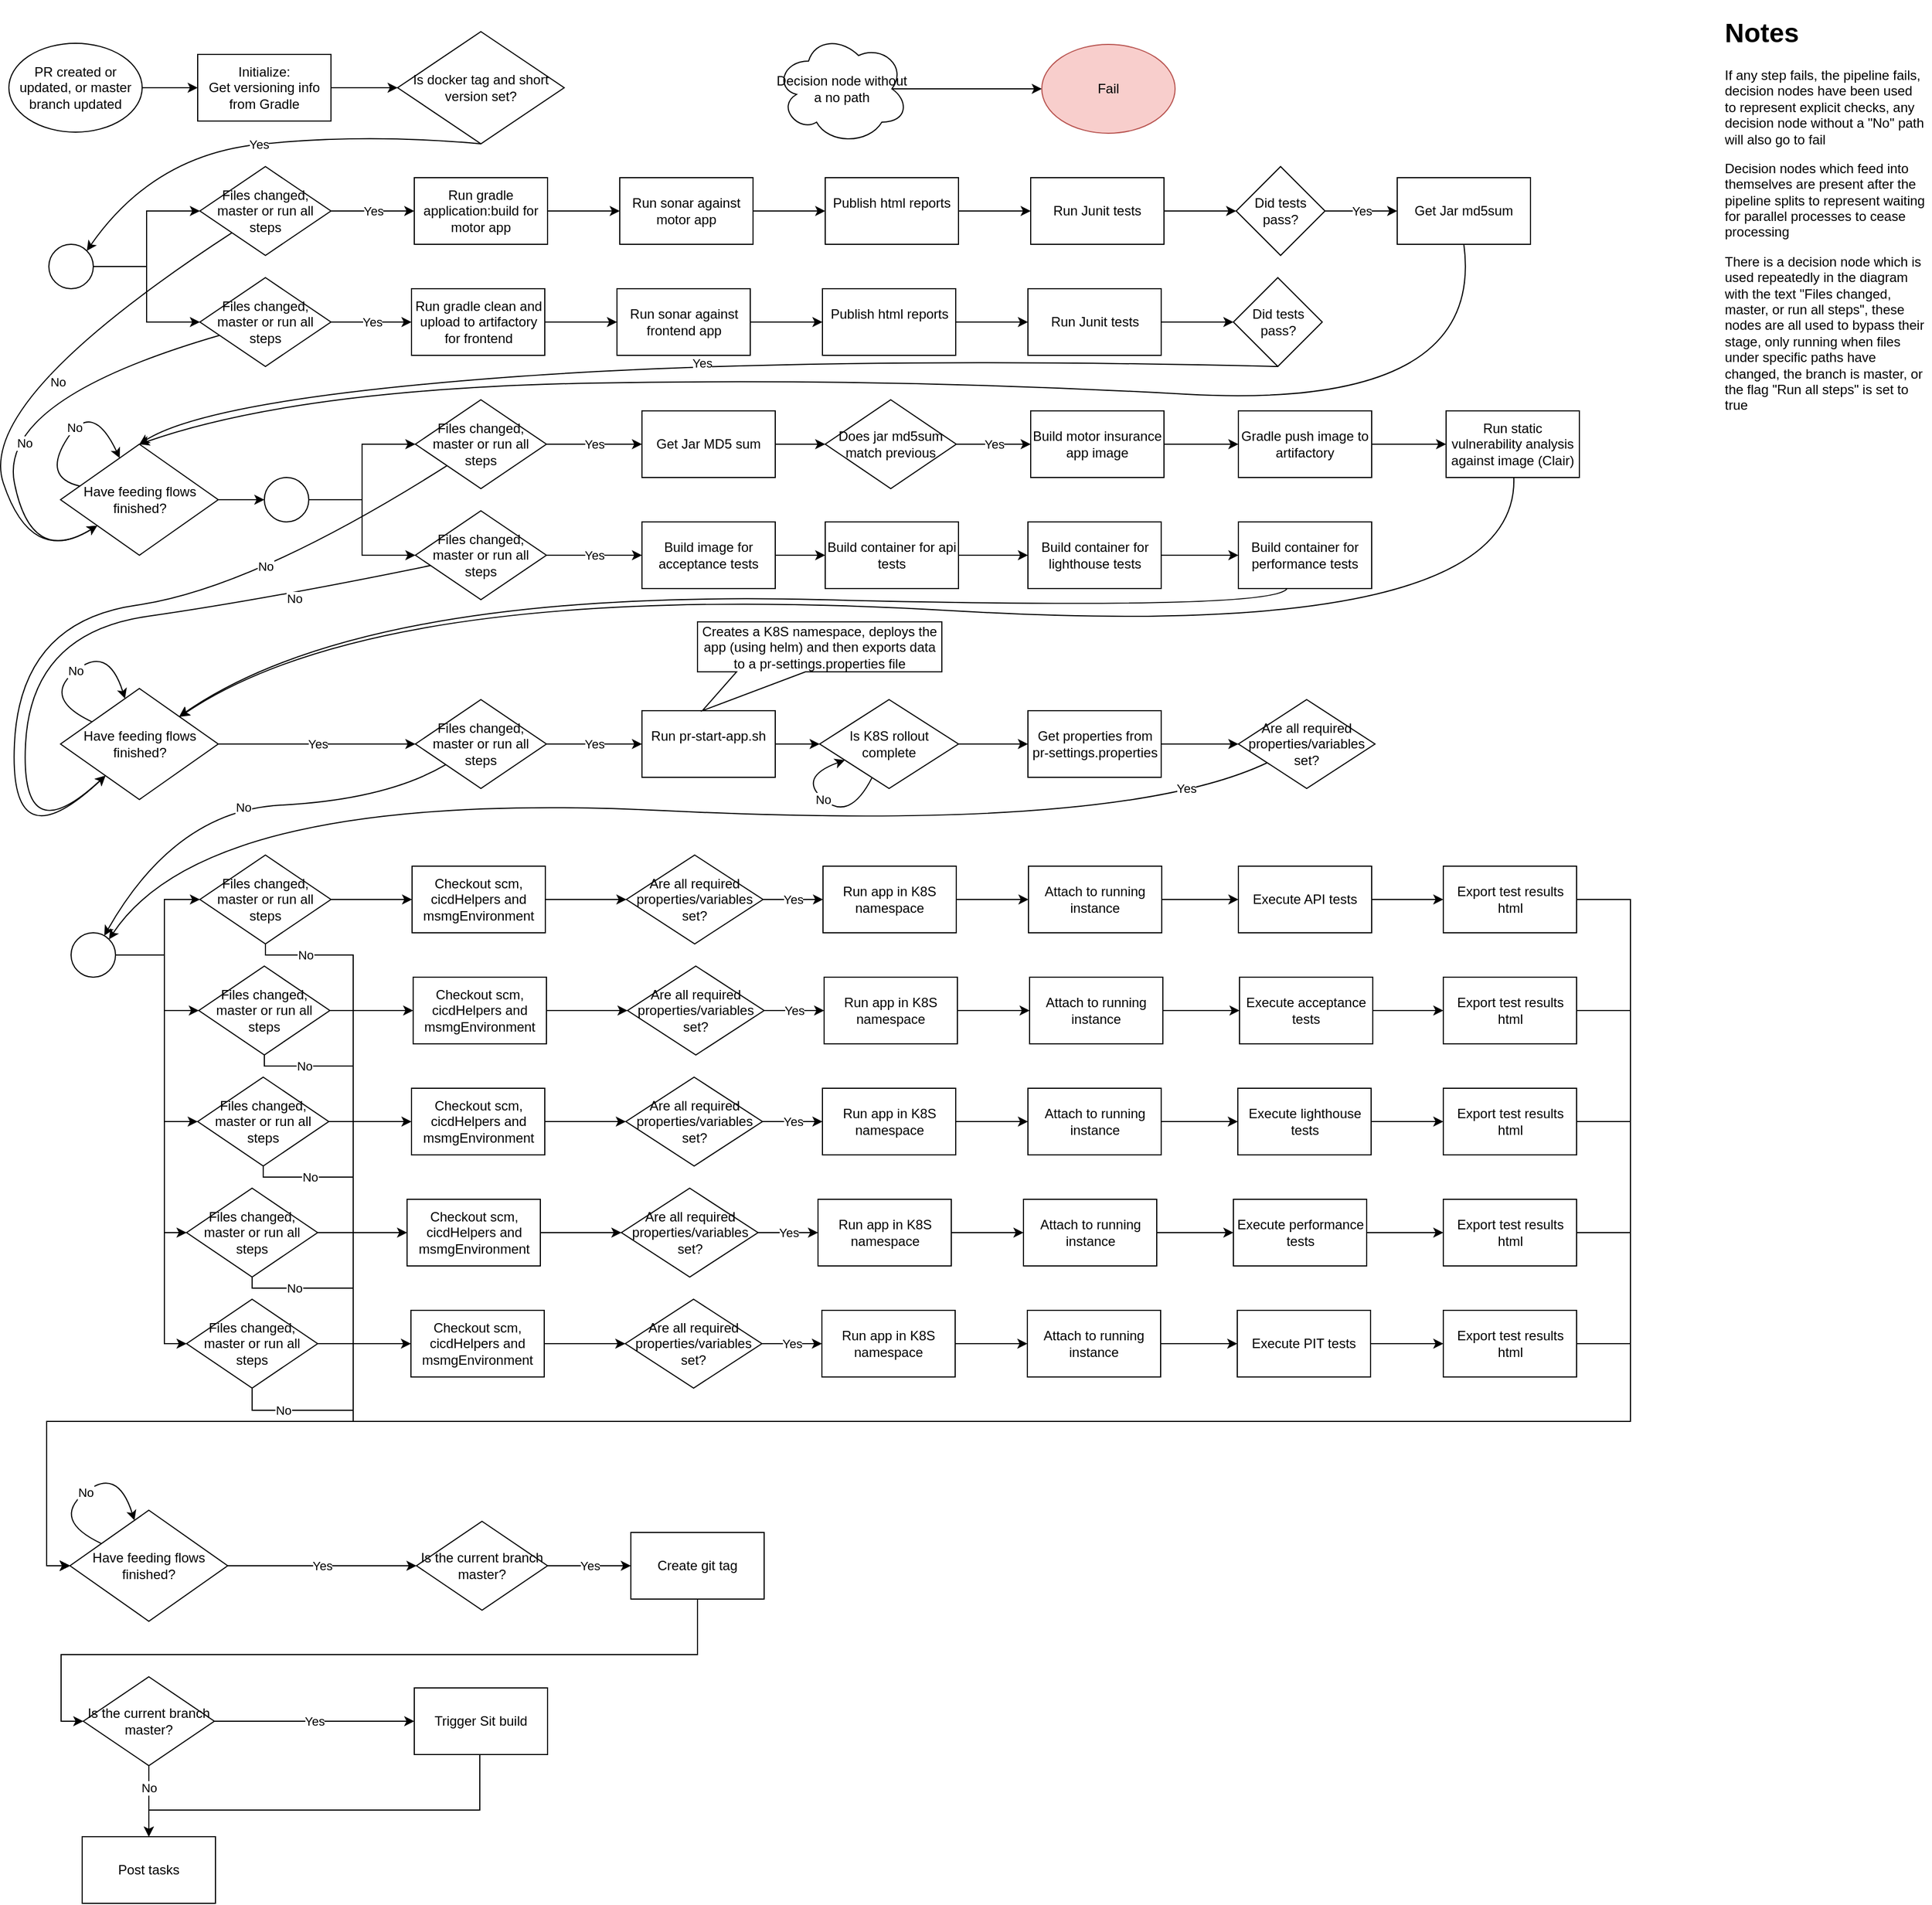 <mxfile version="10.6.7" type="github"><diagram name="Main Pipeline" id="74e2e168-ea6b-b213-b513-2b3c1d86103e"><mxGraphModel dx="1997" dy="1309" grid="1" gridSize="10" guides="1" tooltips="1" connect="1" arrows="1" fold="1" page="1" pageScale="1" pageWidth="1169" pageHeight="827" background="#ffffff" math="0" shadow="0"><root><mxCell id="0"/><mxCell id="1" parent="0"/><mxCell id="nXu6k0-EBB2QH6CFUUrA-1" value="PR created or updated, or master branch updated&lt;br&gt;" style="ellipse;whiteSpace=wrap;html=1;" parent="1" vertex="1"><mxGeometry x="50" y="39" width="120" height="80" as="geometry"/></mxCell><mxCell id="nXu6k0-EBB2QH6CFUUrA-2" value="Initialize:&lt;br&gt;Get versioning info from Gradle&lt;br&gt;" style="rounded=0;whiteSpace=wrap;html=1;" parent="1" vertex="1"><mxGeometry x="220" y="49" width="120" height="60" as="geometry"/></mxCell><mxCell id="nXu6k0-EBB2QH6CFUUrA-3" value="Is docker tag and short version set?&lt;br&gt;" style="rhombus;whiteSpace=wrap;html=1;" parent="1" vertex="1"><mxGeometry x="400" y="28.5" width="150" height="101" as="geometry"/></mxCell><mxCell id="nXu6k0-EBB2QH6CFUUrA-7" value="Run gradle application:build for motor app" style="rounded=0;whiteSpace=wrap;html=1;" parent="1" vertex="1"><mxGeometry x="415" y="160" width="120" height="60" as="geometry"/></mxCell><mxCell id="nXu6k0-EBB2QH6CFUUrA-8" value="Run sonar against motor app" style="rounded=0;whiteSpace=wrap;html=1;" parent="1" vertex="1"><mxGeometry x="600" y="160" width="120" height="60" as="geometry"/></mxCell><mxCell id="nXu6k0-EBB2QH6CFUUrA-9" value="Publish html reports&lt;br&gt;&lt;br&gt;" style="rounded=0;whiteSpace=wrap;html=1;" parent="1" vertex="1"><mxGeometry x="785" y="160" width="120" height="60" as="geometry"/></mxCell><mxCell id="nXu6k0-EBB2QH6CFUUrA-10" value="Run Junit tests" style="rounded=0;whiteSpace=wrap;html=1;" parent="1" vertex="1"><mxGeometry x="970" y="160" width="120" height="60" as="geometry"/></mxCell><mxCell id="nXu6k0-EBB2QH6CFUUrA-11" value="Get Jar md5sum&lt;br&gt;" style="rounded=0;whiteSpace=wrap;html=1;" parent="1" vertex="1"><mxGeometry x="1300" y="160" width="120" height="60" as="geometry"/></mxCell><mxCell id="nXu6k0-EBB2QH6CFUUrA-12" value="Did tests pass?" style="rhombus;whiteSpace=wrap;html=1;" parent="1" vertex="1"><mxGeometry x="1155" y="150" width="80" height="80" as="geometry"/></mxCell><mxCell id="nXu6k0-EBB2QH6CFUUrA-13" value="Run gradle clean and upload to artifactory for frontend" style="rounded=0;whiteSpace=wrap;html=1;" parent="1" vertex="1"><mxGeometry x="412.5" y="260" width="120" height="60" as="geometry"/></mxCell><mxCell id="nXu6k0-EBB2QH6CFUUrA-14" value="Run sonar against frontend app" style="rounded=0;whiteSpace=wrap;html=1;" parent="1" vertex="1"><mxGeometry x="597.5" y="260" width="120" height="60" as="geometry"/></mxCell><mxCell id="nXu6k0-EBB2QH6CFUUrA-15" value="Publish html reports&lt;br&gt;&lt;br&gt;" style="rounded=0;whiteSpace=wrap;html=1;" parent="1" vertex="1"><mxGeometry x="782.5" y="260" width="120" height="60" as="geometry"/></mxCell><mxCell id="nXu6k0-EBB2QH6CFUUrA-16" value="Run Junit tests" style="rounded=0;whiteSpace=wrap;html=1;" parent="1" vertex="1"><mxGeometry x="967.5" y="260" width="120" height="60" as="geometry"/></mxCell><mxCell id="nXu6k0-EBB2QH6CFUUrA-18" value="Did tests pass?" style="rhombus;whiteSpace=wrap;html=1;" parent="1" vertex="1"><mxGeometry x="1152.5" y="250" width="80" height="80" as="geometry"/></mxCell><mxCell id="gTRnhELbF5AKRLiAh63--16" value="" style="edgeStyle=orthogonalEdgeStyle;rounded=0;orthogonalLoop=1;jettySize=auto;html=1;" parent="1" source="nXu6k0-EBB2QH6CFUUrA-19" target="gTRnhELbF5AKRLiAh63--15" edge="1"><mxGeometry relative="1" as="geometry"/></mxCell><mxCell id="nXu6k0-EBB2QH6CFUUrA-19" value="Have feeding flows finished?&lt;br&gt;" style="rhombus;whiteSpace=wrap;html=1;" parent="1" vertex="1"><mxGeometry x="96.5" y="400" width="142" height="100" as="geometry"/></mxCell><mxCell id="nXu6k0-EBB2QH6CFUUrA-21" value="" style="endArrow=classic;html=1;entryX=0;entryY=0.5;entryDx=0;entryDy=0;exitX=1;exitY=0.5;exitDx=0;exitDy=0;" parent="1" source="nXu6k0-EBB2QH6CFUUrA-1" target="nXu6k0-EBB2QH6CFUUrA-2" edge="1"><mxGeometry width="50" height="50" relative="1" as="geometry"><mxPoint x="50" y="530" as="sourcePoint"/><mxPoint x="100" y="480" as="targetPoint"/></mxGeometry></mxCell><mxCell id="nXu6k0-EBB2QH6CFUUrA-22" value="" style="endArrow=classic;html=1;exitX=1;exitY=0.5;exitDx=0;exitDy=0;entryX=0;entryY=0.5;entryDx=0;entryDy=0;" parent="1" source="nXu6k0-EBB2QH6CFUUrA-2" target="nXu6k0-EBB2QH6CFUUrA-3" edge="1"><mxGeometry width="50" height="50" relative="1" as="geometry"><mxPoint x="339" y="100" as="sourcePoint"/><mxPoint x="389" y="50" as="targetPoint"/></mxGeometry></mxCell><mxCell id="nXu6k0-EBB2QH6CFUUrA-23" value="Yes" style="curved=1;endArrow=classic;html=1;entryX=0.5;entryY=0;entryDx=0;entryDy=0;" parent="1" target="nXu6k0-EBB2QH6CFUUrA-19" edge="1"><mxGeometry width="50" height="50" relative="1" as="geometry"><mxPoint x="1193" y="330" as="sourcePoint"/><mxPoint x="90" y="480" as="targetPoint"/><Array as="points"><mxPoint x="760" y="320"/><mxPoint x="230" y="360"/></Array></mxGeometry></mxCell><mxCell id="nXu6k0-EBB2QH6CFUUrA-24" value="Yes" style="curved=1;endArrow=classic;html=1;exitX=0.5;exitY=1;exitDx=0;exitDy=0;entryX=1;entryY=0;entryDx=0;entryDy=0;" parent="1" source="nXu6k0-EBB2QH6CFUUrA-3" target="gTRnhELbF5AKRLiAh63--33" edge="1"><mxGeometry width="50" height="50" relative="1" as="geometry"><mxPoint x="40" y="600" as="sourcePoint"/><mxPoint x="168" y="140" as="targetPoint"/><Array as="points"><mxPoint x="370" y="120"/><mxPoint x="180" y="140"/></Array></mxGeometry></mxCell><mxCell id="nXu6k0-EBB2QH6CFUUrA-28" value="" style="endArrow=classic;html=1;entryX=0;entryY=0.5;entryDx=0;entryDy=0;exitX=1;exitY=0.5;exitDx=0;exitDy=0;" parent="1" source="nXu6k0-EBB2QH6CFUUrA-13" target="nXu6k0-EBB2QH6CFUUrA-14" edge="1"><mxGeometry width="50" height="50" relative="1" as="geometry"><mxPoint x="350" y="520" as="sourcePoint"/><mxPoint x="400" y="470" as="targetPoint"/></mxGeometry></mxCell><mxCell id="nXu6k0-EBB2QH6CFUUrA-29" value="" style="endArrow=classic;html=1;entryX=0;entryY=0.5;entryDx=0;entryDy=0;exitX=1;exitY=0.5;exitDx=0;exitDy=0;" parent="1" source="nXu6k0-EBB2QH6CFUUrA-7" target="nXu6k0-EBB2QH6CFUUrA-8" edge="1"><mxGeometry width="50" height="50" relative="1" as="geometry"><mxPoint x="543" y="300" as="sourcePoint"/><mxPoint x="608" y="300" as="targetPoint"/></mxGeometry></mxCell><mxCell id="nXu6k0-EBB2QH6CFUUrA-30" value="" style="endArrow=classic;html=1;entryX=0;entryY=0.5;entryDx=0;entryDy=0;exitX=1;exitY=0.5;exitDx=0;exitDy=0;" parent="1" source="nXu6k0-EBB2QH6CFUUrA-14" target="nXu6k0-EBB2QH6CFUUrA-15" edge="1"><mxGeometry width="50" height="50" relative="1" as="geometry"><mxPoint x="553" y="310" as="sourcePoint"/><mxPoint x="618" y="310" as="targetPoint"/></mxGeometry></mxCell><mxCell id="nXu6k0-EBB2QH6CFUUrA-31" value="" style="endArrow=classic;html=1;entryX=0;entryY=0.5;entryDx=0;entryDy=0;exitX=1;exitY=0.5;exitDx=0;exitDy=0;" parent="1" source="nXu6k0-EBB2QH6CFUUrA-8" target="nXu6k0-EBB2QH6CFUUrA-9" edge="1"><mxGeometry width="50" height="50" relative="1" as="geometry"><mxPoint x="563" y="320" as="sourcePoint"/><mxPoint x="628" y="320" as="targetPoint"/></mxGeometry></mxCell><mxCell id="nXu6k0-EBB2QH6CFUUrA-32" value="" style="endArrow=classic;html=1;entryX=0;entryY=0.5;entryDx=0;entryDy=0;exitX=1;exitY=0.5;exitDx=0;exitDy=0;" parent="1" source="nXu6k0-EBB2QH6CFUUrA-15" target="nXu6k0-EBB2QH6CFUUrA-16" edge="1"><mxGeometry width="50" height="50" relative="1" as="geometry"><mxPoint x="573" y="330" as="sourcePoint"/><mxPoint x="638" y="330" as="targetPoint"/></mxGeometry></mxCell><mxCell id="nXu6k0-EBB2QH6CFUUrA-33" value="" style="endArrow=classic;html=1;entryX=0;entryY=0.5;entryDx=0;entryDy=0;exitX=1;exitY=0.5;exitDx=0;exitDy=0;" parent="1" source="nXu6k0-EBB2QH6CFUUrA-9" target="nXu6k0-EBB2QH6CFUUrA-10" edge="1"><mxGeometry width="50" height="50" relative="1" as="geometry"><mxPoint x="583" y="340" as="sourcePoint"/><mxPoint x="648" y="340" as="targetPoint"/></mxGeometry></mxCell><mxCell id="nXu6k0-EBB2QH6CFUUrA-34" value="" style="endArrow=classic;html=1;entryX=0;entryY=0.5;entryDx=0;entryDy=0;exitX=1;exitY=0.5;exitDx=0;exitDy=0;" parent="1" source="nXu6k0-EBB2QH6CFUUrA-16" target="nXu6k0-EBB2QH6CFUUrA-18" edge="1"><mxGeometry width="50" height="50" relative="1" as="geometry"><mxPoint x="593" y="350" as="sourcePoint"/><mxPoint x="658" y="350" as="targetPoint"/></mxGeometry></mxCell><mxCell id="nXu6k0-EBB2QH6CFUUrA-35" value="" style="endArrow=classic;html=1;entryX=0;entryY=0.5;entryDx=0;entryDy=0;exitX=1;exitY=0.5;exitDx=0;exitDy=0;" parent="1" source="nXu6k0-EBB2QH6CFUUrA-10" target="nXu6k0-EBB2QH6CFUUrA-12" edge="1"><mxGeometry width="50" height="50" relative="1" as="geometry"><mxPoint x="603" y="360" as="sourcePoint"/><mxPoint x="668" y="360" as="targetPoint"/></mxGeometry></mxCell><mxCell id="nXu6k0-EBB2QH6CFUUrA-36" value="Yes" style="endArrow=classic;html=1;exitX=1;exitY=0.5;exitDx=0;exitDy=0;entryX=0;entryY=0.5;entryDx=0;entryDy=0;" parent="1" source="nXu6k0-EBB2QH6CFUUrA-12" target="nXu6k0-EBB2QH6CFUUrA-11" edge="1"><mxGeometry width="50" height="50" relative="1" as="geometry"><mxPoint x="613" y="370" as="sourcePoint"/><mxPoint x="1260" y="230" as="targetPoint"/></mxGeometry></mxCell><mxCell id="nXu6k0-EBB2QH6CFUUrA-37" value="" style="curved=1;endArrow=classic;html=1;entryX=0.5;entryY=0;entryDx=0;entryDy=0;exitX=0.5;exitY=1;exitDx=0;exitDy=0;" parent="1" source="nXu6k0-EBB2QH6CFUUrA-11" target="nXu6k0-EBB2QH6CFUUrA-19" edge="1"><mxGeometry width="50" height="50" relative="1" as="geometry"><mxPoint x="50" y="540" as="sourcePoint"/><mxPoint x="170" y="360" as="targetPoint"/><Array as="points"><mxPoint x="1380" y="370"/><mxPoint x="840" y="340"/><mxPoint x="310" y="350"/></Array></mxGeometry></mxCell><mxCell id="nXu6k0-EBB2QH6CFUUrA-43" value="Get Jar MD5 sum" style="rounded=0;whiteSpace=wrap;html=1;" parent="1" vertex="1"><mxGeometry x="620" y="370" width="120" height="60" as="geometry"/></mxCell><mxCell id="nXu6k0-EBB2QH6CFUUrA-44" value="Does jar md5sum match previous" style="rhombus;whiteSpace=wrap;html=1;" parent="1" vertex="1"><mxGeometry x="785" y="360" width="118" height="80" as="geometry"/></mxCell><mxCell id="nXu6k0-EBB2QH6CFUUrA-45" value="Build motor insurance app image&lt;br&gt;" style="rounded=0;whiteSpace=wrap;html=1;" parent="1" vertex="1"><mxGeometry x="970" y="370" width="120" height="60" as="geometry"/></mxCell><mxCell id="nXu6k0-EBB2QH6CFUUrA-46" value="Gradle push image to artifactory&lt;br&gt;" style="rounded=0;whiteSpace=wrap;html=1;" parent="1" vertex="1"><mxGeometry x="1157" y="370" width="120" height="60" as="geometry"/></mxCell><mxCell id="nXu6k0-EBB2QH6CFUUrA-47" value="Run static vulnerability analysis against image (Clair)" style="rounded=0;whiteSpace=wrap;html=1;" parent="1" vertex="1"><mxGeometry x="1344" y="370" width="120" height="60" as="geometry"/></mxCell><mxCell id="nXu6k0-EBB2QH6CFUUrA-48" value="Build image for acceptance tests" style="rounded=0;whiteSpace=wrap;html=1;" parent="1" vertex="1"><mxGeometry x="620" y="470" width="120" height="60" as="geometry"/></mxCell><mxCell id="nXu6k0-EBB2QH6CFUUrA-49" value="Build container for api tests" style="rounded=0;whiteSpace=wrap;html=1;" parent="1" vertex="1"><mxGeometry x="785" y="470" width="120" height="60" as="geometry"/></mxCell><mxCell id="nXu6k0-EBB2QH6CFUUrA-50" value="Build container for lighthouse tests" style="rounded=0;whiteSpace=wrap;html=1;" parent="1" vertex="1"><mxGeometry x="967.5" y="470" width="120" height="60" as="geometry"/></mxCell><mxCell id="nXu6k0-EBB2QH6CFUUrA-51" value="Build container for performance&amp;nbsp;tests" style="rounded=0;whiteSpace=wrap;html=1;" parent="1" vertex="1"><mxGeometry x="1157" y="470" width="120" height="60" as="geometry"/></mxCell><mxCell id="nXu6k0-EBB2QH6CFUUrA-56" value="No" style="curved=1;endArrow=classic;html=1;" parent="1" source="gTRnhELbF5AKRLiAh63--34" target="nXu6k0-EBB2QH6CFUUrA-19" edge="1"><mxGeometry x="-0.09" y="44" width="50" height="50" relative="1" as="geometry"><mxPoint x="168" y="330" as="sourcePoint"/><mxPoint x="310" y="450" as="targetPoint"/><Array as="points"><mxPoint x="40" y="360"/><mxPoint x="70" y="510"/></Array><mxPoint as="offset"/></mxGeometry></mxCell><mxCell id="nXu6k0-EBB2QH6CFUUrA-57" value="" style="endArrow=classic;html=1;entryX=0;entryY=0.5;entryDx=0;entryDy=0;" parent="1" source="nXu6k0-EBB2QH6CFUUrA-43" target="nXu6k0-EBB2QH6CFUUrA-44" edge="1"><mxGeometry width="50" height="50" relative="1" as="geometry"><mxPoint x="530" y="640" as="sourcePoint"/><mxPoint x="580" y="590" as="targetPoint"/></mxGeometry></mxCell><mxCell id="nXu6k0-EBB2QH6CFUUrA-58" value="Yes" style="endArrow=classic;html=1;entryX=0;entryY=0.5;entryDx=0;entryDy=0;exitX=1;exitY=0.5;exitDx=0;exitDy=0;" parent="1" source="nXu6k0-EBB2QH6CFUUrA-44" target="nXu6k0-EBB2QH6CFUUrA-45" edge="1"><mxGeometry width="50" height="50" relative="1" as="geometry"><mxPoint x="900" y="620" as="sourcePoint"/><mxPoint x="950" y="570" as="targetPoint"/></mxGeometry></mxCell><mxCell id="nXu6k0-EBB2QH6CFUUrA-59" value="" style="endArrow=classic;html=1;exitX=0.875;exitY=0.5;exitDx=0;exitDy=0;exitPerimeter=0;entryX=0;entryY=0.5;entryDx=0;entryDy=0;" parent="1" source="nXu6k0-EBB2QH6CFUUrA-60" target="nXu6k0-EBB2QH6CFUUrA-61" edge="1"><mxGeometry width="50" height="50" relative="1" as="geometry"><mxPoint x="870" y="24" as="sourcePoint"/><mxPoint x="1000" y="80" as="targetPoint"/></mxGeometry></mxCell><mxCell id="nXu6k0-EBB2QH6CFUUrA-60" value="Decision node without a no path" style="ellipse;shape=cloud;whiteSpace=wrap;html=1;" parent="1" vertex="1"><mxGeometry x="740" y="30" width="120" height="100" as="geometry"/></mxCell><mxCell id="nXu6k0-EBB2QH6CFUUrA-61" value="Fail" style="ellipse;whiteSpace=wrap;html=1;fillColor=#f8cecc;strokeColor=#b85450;" parent="1" vertex="1"><mxGeometry x="980" y="40" width="120" height="80" as="geometry"/></mxCell><mxCell id="nXu6k0-EBB2QH6CFUUrA-62" value="" style="endArrow=classic;html=1;entryX=0;entryY=0.5;entryDx=0;entryDy=0;" parent="1" source="nXu6k0-EBB2QH6CFUUrA-45" target="nXu6k0-EBB2QH6CFUUrA-46" edge="1"><mxGeometry width="50" height="50" relative="1" as="geometry"><mxPoint x="750" y="410" as="sourcePoint"/><mxPoint x="795" y="410" as="targetPoint"/></mxGeometry></mxCell><mxCell id="nXu6k0-EBB2QH6CFUUrA-63" value="" style="endArrow=classic;html=1;entryX=0;entryY=0.5;entryDx=0;entryDy=0;exitX=1;exitY=0.5;exitDx=0;exitDy=0;" parent="1" source="nXu6k0-EBB2QH6CFUUrA-46" target="nXu6k0-EBB2QH6CFUUrA-47" edge="1"><mxGeometry width="50" height="50" relative="1" as="geometry"><mxPoint x="760" y="420" as="sourcePoint"/><mxPoint x="805" y="420" as="targetPoint"/></mxGeometry></mxCell><mxCell id="nXu6k0-EBB2QH6CFUUrA-65" value="" style="endArrow=classic;html=1;" parent="1" source="nXu6k0-EBB2QH6CFUUrA-48" target="nXu6k0-EBB2QH6CFUUrA-49" edge="1"><mxGeometry width="50" height="50" relative="1" as="geometry"><mxPoint x="780" y="440" as="sourcePoint"/><mxPoint x="825" y="440" as="targetPoint"/></mxGeometry></mxCell><mxCell id="nXu6k0-EBB2QH6CFUUrA-66" value="" style="endArrow=classic;html=1;" parent="1" source="nXu6k0-EBB2QH6CFUUrA-49" target="nXu6k0-EBB2QH6CFUUrA-50" edge="1"><mxGeometry width="50" height="50" relative="1" as="geometry"><mxPoint x="790" y="450" as="sourcePoint"/><mxPoint x="835" y="450" as="targetPoint"/></mxGeometry></mxCell><mxCell id="nXu6k0-EBB2QH6CFUUrA-67" value="" style="endArrow=classic;html=1;" parent="1" source="nXu6k0-EBB2QH6CFUUrA-50" target="nXu6k0-EBB2QH6CFUUrA-51" edge="1"><mxGeometry width="50" height="50" relative="1" as="geometry"><mxPoint x="800" y="460" as="sourcePoint"/><mxPoint x="845" y="460" as="targetPoint"/></mxGeometry></mxCell><mxCell id="gTRnhELbF5AKRLiAh63--48" value="Yes" style="edgeStyle=orthogonalEdgeStyle;rounded=0;orthogonalLoop=1;jettySize=auto;html=1;" parent="1" source="nXu6k0-EBB2QH6CFUUrA-68" target="gTRnhELbF5AKRLiAh63--44" edge="1"><mxGeometry relative="1" as="geometry"/></mxCell><mxCell id="nXu6k0-EBB2QH6CFUUrA-68" value="Have feeding flows finished?&lt;br&gt;" style="rhombus;whiteSpace=wrap;html=1;" parent="1" vertex="1"><mxGeometry x="96.5" y="620" width="142" height="100" as="geometry"/></mxCell><mxCell id="nXu6k0-EBB2QH6CFUUrA-69" value="" style="curved=1;endArrow=classic;html=1;" parent="1" source="nXu6k0-EBB2QH6CFUUrA-47" target="nXu6k0-EBB2QH6CFUUrA-68" edge="1"><mxGeometry width="50" height="50" relative="1" as="geometry"><mxPoint x="320" y="730" as="sourcePoint"/><mxPoint x="280" y="570" as="targetPoint"/><Array as="points"><mxPoint x="1410" y="580"/><mxPoint x="390" y="520"/></Array></mxGeometry></mxCell><mxCell id="nXu6k0-EBB2QH6CFUUrA-70" value="" style="curved=1;endArrow=classic;html=1;" parent="1" source="nXu6k0-EBB2QH6CFUUrA-51" target="nXu6k0-EBB2QH6CFUUrA-68" edge="1"><mxGeometry width="50" height="50" relative="1" as="geometry"><mxPoint x="1415" y="440" as="sourcePoint"/><mxPoint x="233.33" y="607.556" as="targetPoint"/><Array as="points"><mxPoint x="1190" y="550"/><mxPoint x="370" y="530"/></Array></mxGeometry></mxCell><mxCell id="nXu6k0-EBB2QH6CFUUrA-72" value="No" style="curved=1;endArrow=classic;html=1;" parent="1" source="nXu6k0-EBB2QH6CFUUrA-68" target="nXu6k0-EBB2QH6CFUUrA-68" edge="1"><mxGeometry width="50" height="50" relative="1" as="geometry"><mxPoint x="40" y="590" as="sourcePoint"/><mxPoint x="90" y="540" as="targetPoint"/><Array as="points"><mxPoint x="80" y="629"/><mxPoint x="139" y="580"/></Array></mxGeometry></mxCell><mxCell id="nXu6k0-EBB2QH6CFUUrA-73" value="No" style="curved=1;endArrow=classic;html=1;" parent="1" source="nXu6k0-EBB2QH6CFUUrA-19" target="nXu6k0-EBB2QH6CFUUrA-19" edge="1"><mxGeometry width="50" height="50" relative="1" as="geometry"><mxPoint x="-10" y="510" as="sourcePoint"/><mxPoint x="40" y="460" as="targetPoint"/><Array as="points"><mxPoint x="80" y="430"/><mxPoint x="125" y="360"/></Array></mxGeometry></mxCell><mxCell id="nXu6k0-EBB2QH6CFUUrA-77" value="&lt;h1&gt;Notes&lt;/h1&gt;&lt;p&gt;If any step fails, the pipeline fails, decision nodes have been used to represent explicit checks, any decision node without a &quot;No&quot; path will also go to fail&lt;/p&gt;&lt;p&gt;Decision nodes which feed into themselves are present after the pipeline splits to represent waiting for parallel processes to cease processing&lt;/p&gt;&lt;p&gt;There is a decision node which is used repeatedly in the diagram with the text &quot;Files changed, master, or run all steps&quot;, these nodes are all used to bypass their stage, only running when files under specific paths have changed, the branch is master, or the flag &quot;Run all steps&quot; is set to true&lt;/p&gt;" style="text;html=1;strokeColor=none;fillColor=none;spacing=5;spacingTop=-20;whiteSpace=wrap;overflow=hidden;rounded=0;" parent="1" vertex="1"><mxGeometry x="1590" y="10" width="190" height="550" as="geometry"/></mxCell><mxCell id="gTRnhELbF5AKRLiAh63--1" value="Run pr-start-app.sh&lt;br&gt;&lt;br&gt;" style="rounded=0;whiteSpace=wrap;html=1;" parent="1" vertex="1"><mxGeometry x="620" y="640" width="120" height="60" as="geometry"/></mxCell><mxCell id="gTRnhELbF5AKRLiAh63--2" value="Creates a K8S namespace, deploys the app (using helm) and then exports data to a pr-settings.properties file" style="shape=callout;whiteSpace=wrap;html=1;perimeter=calloutPerimeter;position2=0.02;size=35;position=0.16;base=62;" parent="1" vertex="1"><mxGeometry x="670" y="560" width="220" height="80" as="geometry"/></mxCell><mxCell id="gTRnhELbF5AKRLiAh63--4" value="Is K8S rollout complete" style="rhombus;whiteSpace=wrap;html=1;" parent="1" vertex="1"><mxGeometry x="780" y="630" width="125" height="80" as="geometry"/></mxCell><mxCell id="gTRnhELbF5AKRLiAh63--5" value="No" style="curved=1;endArrow=classic;html=1;" parent="1" source="gTRnhELbF5AKRLiAh63--4" target="gTRnhELbF5AKRLiAh63--4" edge="1"><mxGeometry width="50" height="50" relative="1" as="geometry"><mxPoint x="760" y="760" as="sourcePoint"/><mxPoint x="810" y="710" as="targetPoint"/><Array as="points"><mxPoint x="807" y="740"/><mxPoint x="760" y="700"/></Array></mxGeometry></mxCell><mxCell id="gTRnhELbF5AKRLiAh63--6" value="" style="endArrow=classic;html=1;" parent="1" source="gTRnhELbF5AKRLiAh63--1" target="gTRnhELbF5AKRLiAh63--4" edge="1"><mxGeometry width="50" height="50" relative="1" as="geometry"><mxPoint x="690" y="800" as="sourcePoint"/><mxPoint x="740" y="750" as="targetPoint"/></mxGeometry></mxCell><mxCell id="gTRnhELbF5AKRLiAh63--7" value="Get properties from pr-settings.properties" style="rounded=0;whiteSpace=wrap;html=1;" parent="1" vertex="1"><mxGeometry x="967.5" y="640" width="120" height="60" as="geometry"/></mxCell><mxCell id="gTRnhELbF5AKRLiAh63--8" value="" style="endArrow=classic;html=1;" parent="1" source="gTRnhELbF5AKRLiAh63--4" target="gTRnhELbF5AKRLiAh63--7" edge="1"><mxGeometry width="50" height="50" relative="1" as="geometry"><mxPoint x="940" y="800" as="sourcePoint"/><mxPoint x="1020" y="620" as="targetPoint"/></mxGeometry></mxCell><mxCell id="gTRnhELbF5AKRLiAh63--9" value="Are all required properties/variables set?" style="rhombus;whiteSpace=wrap;html=1;" parent="1" vertex="1"><mxGeometry x="1157" y="630" width="123" height="80" as="geometry"/></mxCell><mxCell id="gTRnhELbF5AKRLiAh63--11" value="" style="endArrow=classic;html=1;" parent="1" source="gTRnhELbF5AKRLiAh63--7" target="gTRnhELbF5AKRLiAh63--9" edge="1"><mxGeometry width="50" height="50" relative="1" as="geometry"><mxPoint x="1099" y="520" as="sourcePoint"/><mxPoint x="1168.5" y="520" as="targetPoint"/></mxGeometry></mxCell><mxCell id="gTRnhELbF5AKRLiAh63--24" value="Yes" style="edgeStyle=orthogonalEdgeStyle;rounded=0;orthogonalLoop=1;jettySize=auto;html=1;" parent="1" source="gTRnhELbF5AKRLiAh63--14" target="nXu6k0-EBB2QH6CFUUrA-43" edge="1"><mxGeometry relative="1" as="geometry"/></mxCell><mxCell id="gTRnhELbF5AKRLiAh63--14" value="Files changed, master or run all steps" style="rhombus;whiteSpace=wrap;html=1;" parent="1" vertex="1"><mxGeometry x="416" y="360" width="118" height="80" as="geometry"/></mxCell><mxCell id="gTRnhELbF5AKRLiAh63--19" value="" style="edgeStyle=orthogonalEdgeStyle;rounded=0;orthogonalLoop=1;jettySize=auto;html=1;" parent="1" source="gTRnhELbF5AKRLiAh63--15" target="gTRnhELbF5AKRLiAh63--14" edge="1"><mxGeometry relative="1" as="geometry"/></mxCell><mxCell id="gTRnhELbF5AKRLiAh63--21" value="" style="edgeStyle=orthogonalEdgeStyle;rounded=0;orthogonalLoop=1;jettySize=auto;html=1;" parent="1" source="gTRnhELbF5AKRLiAh63--15" target="gTRnhELbF5AKRLiAh63--17" edge="1"><mxGeometry relative="1" as="geometry"/></mxCell><mxCell id="gTRnhELbF5AKRLiAh63--15" value="" style="ellipse;whiteSpace=wrap;html=1;aspect=fixed;" parent="1" vertex="1"><mxGeometry x="280" y="430" width="40" height="40" as="geometry"/></mxCell><mxCell id="gTRnhELbF5AKRLiAh63--25" value="Yes" style="edgeStyle=orthogonalEdgeStyle;rounded=0;orthogonalLoop=1;jettySize=auto;html=1;" parent="1" source="gTRnhELbF5AKRLiAh63--17" target="nXu6k0-EBB2QH6CFUUrA-48" edge="1"><mxGeometry relative="1" as="geometry"/></mxCell><mxCell id="gTRnhELbF5AKRLiAh63--17" value="Files changed, master or run all steps" style="rhombus;whiteSpace=wrap;html=1;" parent="1" vertex="1"><mxGeometry x="416" y="460" width="118" height="80" as="geometry"/></mxCell><mxCell id="gTRnhELbF5AKRLiAh63--26" value="No" style="curved=1;endArrow=classic;html=1;" parent="1" source="gTRnhELbF5AKRLiAh63--14" target="nXu6k0-EBB2QH6CFUUrA-68" edge="1"><mxGeometry x="-0.505" y="-12" width="50" height="50" relative="1" as="geometry"><mxPoint x="35" y="735" as="sourcePoint"/><mxPoint x="85" y="685" as="targetPoint"/><Array as="points"><mxPoint x="270" y="530"/><mxPoint x="60" y="560"/><mxPoint x="50" y="780"/></Array><mxPoint x="1" as="offset"/></mxGeometry></mxCell><mxCell id="gTRnhELbF5AKRLiAh63--28" value="No" style="curved=1;endArrow=classic;html=1;" parent="1" source="gTRnhELbF5AKRLiAh63--17" target="nXu6k0-EBB2QH6CFUUrA-68" edge="1"><mxGeometry x="-0.622" y="4" width="50" height="50" relative="1" as="geometry"><mxPoint x="454.515" y="429.332" as="sourcePoint"/><mxPoint x="362.005" y="705.362" as="targetPoint"/><Array as="points"><mxPoint x="280" y="540"/><mxPoint x="70" y="570"/><mxPoint x="60" y="770"/></Array><mxPoint as="offset"/></mxGeometry></mxCell><mxCell id="gTRnhELbF5AKRLiAh63--49" value="Yes" style="edgeStyle=orthogonalEdgeStyle;rounded=0;orthogonalLoop=1;jettySize=auto;html=1;" parent="1" source="gTRnhELbF5AKRLiAh63--30" target="nXu6k0-EBB2QH6CFUUrA-7" edge="1"><mxGeometry relative="1" as="geometry"/></mxCell><mxCell id="gTRnhELbF5AKRLiAh63--30" value="Files changed, master or run all steps" style="rhombus;whiteSpace=wrap;html=1;" parent="1" vertex="1"><mxGeometry x="222" y="150" width="118" height="80" as="geometry"/></mxCell><mxCell id="gTRnhELbF5AKRLiAh63--31" value="" style="edgeStyle=orthogonalEdgeStyle;rounded=0;orthogonalLoop=1;jettySize=auto;html=1;" parent="1" source="gTRnhELbF5AKRLiAh63--33" target="gTRnhELbF5AKRLiAh63--30" edge="1"><mxGeometry relative="1" as="geometry"/></mxCell><mxCell id="gTRnhELbF5AKRLiAh63--32" value="" style="edgeStyle=orthogonalEdgeStyle;rounded=0;orthogonalLoop=1;jettySize=auto;html=1;" parent="1" source="gTRnhELbF5AKRLiAh63--33" target="gTRnhELbF5AKRLiAh63--34" edge="1"><mxGeometry relative="1" as="geometry"/></mxCell><mxCell id="gTRnhELbF5AKRLiAh63--33" value="" style="ellipse;whiteSpace=wrap;html=1;aspect=fixed;" parent="1" vertex="1"><mxGeometry x="86" y="220" width="40" height="40" as="geometry"/></mxCell><mxCell id="gTRnhELbF5AKRLiAh63--50" value="Yes" style="edgeStyle=orthogonalEdgeStyle;rounded=0;orthogonalLoop=1;jettySize=auto;html=1;" parent="1" source="gTRnhELbF5AKRLiAh63--34" target="nXu6k0-EBB2QH6CFUUrA-13" edge="1"><mxGeometry relative="1" as="geometry"/></mxCell><mxCell id="gTRnhELbF5AKRLiAh63--34" value="Files changed, master or run all steps" style="rhombus;whiteSpace=wrap;html=1;" parent="1" vertex="1"><mxGeometry x="222" y="250" width="118" height="80" as="geometry"/></mxCell><mxCell id="gTRnhELbF5AKRLiAh63--36" value="No" style="curved=1;endArrow=classic;html=1;" parent="1" source="gTRnhELbF5AKRLiAh63--30" target="nXu6k0-EBB2QH6CFUUrA-19" edge="1"><mxGeometry x="-0.184" y="27" width="50" height="50" relative="1" as="geometry"><mxPoint x="247.847" y="320.744" as="sourcePoint"/><mxPoint x="139.61" y="483.317" as="targetPoint"/><Array as="points"><mxPoint x="20" y="360"/><mxPoint x="70" y="510"/></Array><mxPoint x="1" as="offset"/></mxGeometry></mxCell><mxCell id="gTRnhELbF5AKRLiAh63--44" value="Files changed, master or run all steps" style="rhombus;whiteSpace=wrap;html=1;" parent="1" vertex="1"><mxGeometry x="416" y="630" width="118" height="80" as="geometry"/></mxCell><mxCell id="gTRnhELbF5AKRLiAh63--45" value="Yes" style="edgeStyle=orthogonalEdgeStyle;rounded=0;orthogonalLoop=1;jettySize=auto;html=1;" parent="1" source="gTRnhELbF5AKRLiAh63--44" target="gTRnhELbF5AKRLiAh63--1" edge="1"><mxGeometry relative="1" as="geometry"><mxPoint x="544" y="510" as="sourcePoint"/><mxPoint x="630" y="510" as="targetPoint"/></mxGeometry></mxCell><mxCell id="gTRnhELbF5AKRLiAh63--72" style="edgeStyle=orthogonalEdgeStyle;rounded=0;orthogonalLoop=1;jettySize=auto;html=1;" parent="1" source="gTRnhELbF5AKRLiAh63--51" target="gTRnhELbF5AKRLiAh63--67" edge="1"><mxGeometry relative="1" as="geometry"/></mxCell><mxCell id="gTRnhELbF5AKRLiAh63--51" value="Files changed, master or run all steps" style="rhombus;whiteSpace=wrap;html=1;" parent="1" vertex="1"><mxGeometry x="222" y="770" width="118" height="80" as="geometry"/></mxCell><mxCell id="gTRnhELbF5AKRLiAh63--52" value="" style="edgeStyle=orthogonalEdgeStyle;rounded=0;orthogonalLoop=1;jettySize=auto;html=1;" parent="1" source="gTRnhELbF5AKRLiAh63--54" target="gTRnhELbF5AKRLiAh63--51" edge="1"><mxGeometry relative="1" as="geometry"><Array as="points"><mxPoint x="190" y="860"/><mxPoint x="190" y="810"/></Array></mxGeometry></mxCell><mxCell id="gTRnhELbF5AKRLiAh63--53" value="" style="edgeStyle=orthogonalEdgeStyle;rounded=0;orthogonalLoop=1;jettySize=auto;html=1;" parent="1" source="gTRnhELbF5AKRLiAh63--54" target="gTRnhELbF5AKRLiAh63--55" edge="1"><mxGeometry relative="1" as="geometry"><Array as="points"><mxPoint x="190" y="860"/><mxPoint x="190" y="910"/></Array></mxGeometry></mxCell><mxCell id="gTRnhELbF5AKRLiAh63--64" style="edgeStyle=orthogonalEdgeStyle;rounded=0;orthogonalLoop=1;jettySize=auto;html=1;entryX=0;entryY=0.5;entryDx=0;entryDy=0;" parent="1" source="gTRnhELbF5AKRLiAh63--54" target="gTRnhELbF5AKRLiAh63--63" edge="1"><mxGeometry relative="1" as="geometry"><Array as="points"><mxPoint x="190" y="860"/><mxPoint x="190" y="1010"/></Array></mxGeometry></mxCell><mxCell id="gTRnhELbF5AKRLiAh63--65" style="edgeStyle=orthogonalEdgeStyle;rounded=0;orthogonalLoop=1;jettySize=auto;html=1;entryX=0;entryY=0.5;entryDx=0;entryDy=0;" parent="1" source="gTRnhELbF5AKRLiAh63--54" target="gTRnhELbF5AKRLiAh63--61" edge="1"><mxGeometry relative="1" as="geometry"><Array as="points"><mxPoint x="190" y="860"/><mxPoint x="190" y="1110"/></Array></mxGeometry></mxCell><mxCell id="gTRnhELbF5AKRLiAh63--66" style="edgeStyle=orthogonalEdgeStyle;rounded=0;orthogonalLoop=1;jettySize=auto;html=1;entryX=0;entryY=0.5;entryDx=0;entryDy=0;" parent="1" source="gTRnhELbF5AKRLiAh63--54" target="gTRnhELbF5AKRLiAh63--59" edge="1"><mxGeometry relative="1" as="geometry"><Array as="points"><mxPoint x="190" y="860"/><mxPoint x="190" y="1210"/></Array></mxGeometry></mxCell><mxCell id="gTRnhELbF5AKRLiAh63--54" value="" style="ellipse;whiteSpace=wrap;html=1;aspect=fixed;" parent="1" vertex="1"><mxGeometry x="106" y="840" width="40" height="40" as="geometry"/></mxCell><mxCell id="gTRnhELbF5AKRLiAh63--113" style="edgeStyle=orthogonalEdgeStyle;rounded=0;orthogonalLoop=1;jettySize=auto;html=1;" parent="1" source="gTRnhELbF5AKRLiAh63--55" target="gTRnhELbF5AKRLiAh63--78" edge="1"><mxGeometry relative="1" as="geometry"/></mxCell><mxCell id="gTRnhELbF5AKRLiAh63--55" value="Files changed, master or run all steps" style="rhombus;whiteSpace=wrap;html=1;" parent="1" vertex="1"><mxGeometry x="221" y="870" width="118" height="80" as="geometry"/></mxCell><mxCell id="gTRnhELbF5AKRLiAh63--56" value="Yes" style="curved=1;endArrow=classic;html=1;entryX=1;entryY=0;entryDx=0;entryDy=0;" parent="1" source="gTRnhELbF5AKRLiAh63--9" target="gTRnhELbF5AKRLiAh63--54" edge="1"><mxGeometry x="-0.866" y="-10" width="50" height="50" relative="1" as="geometry"><mxPoint x="890" y="830" as="sourcePoint"/><mxPoint x="940" y="780" as="targetPoint"/><Array as="points"><mxPoint x="1050" y="750"/><mxPoint x="230" y="710"/></Array><mxPoint as="offset"/></mxGeometry></mxCell><mxCell id="gTRnhELbF5AKRLiAh63--57" value="No" style="curved=1;endArrow=classic;html=1;" parent="1" source="gTRnhELbF5AKRLiAh63--44" target="gTRnhELbF5AKRLiAh63--54" edge="1"><mxGeometry width="50" height="50" relative="1" as="geometry"><mxPoint x="340" y="730" as="sourcePoint"/><mxPoint x="390" y="680" as="targetPoint"/><Array as="points"><mxPoint x="390" y="720"/><mxPoint x="200" y="730"/></Array></mxGeometry></mxCell><mxCell id="gTRnhELbF5AKRLiAh63--116" style="edgeStyle=orthogonalEdgeStyle;rounded=0;orthogonalLoop=1;jettySize=auto;html=1;" parent="1" source="gTRnhELbF5AKRLiAh63--59" target="gTRnhELbF5AKRLiAh63--105" edge="1"><mxGeometry relative="1" as="geometry"/></mxCell><mxCell id="gTRnhELbF5AKRLiAh63--59" value="Files changed, master or run all steps" style="rhombus;whiteSpace=wrap;html=1;" parent="1" vertex="1"><mxGeometry x="210" y="1170" width="118" height="80" as="geometry"/></mxCell><mxCell id="gTRnhELbF5AKRLiAh63--115" style="edgeStyle=orthogonalEdgeStyle;rounded=0;orthogonalLoop=1;jettySize=auto;html=1;" parent="1" source="gTRnhELbF5AKRLiAh63--61" target="gTRnhELbF5AKRLiAh63--96" edge="1"><mxGeometry relative="1" as="geometry"/></mxCell><mxCell id="gTRnhELbF5AKRLiAh63--61" value="Files changed, master or run all steps" style="rhombus;whiteSpace=wrap;html=1;" parent="1" vertex="1"><mxGeometry x="210" y="1070" width="118" height="80" as="geometry"/></mxCell><mxCell id="gTRnhELbF5AKRLiAh63--114" style="edgeStyle=orthogonalEdgeStyle;rounded=0;orthogonalLoop=1;jettySize=auto;html=1;" parent="1" source="gTRnhELbF5AKRLiAh63--63" target="gTRnhELbF5AKRLiAh63--87" edge="1"><mxGeometry relative="1" as="geometry"><mxPoint x="550" y="1000" as="targetPoint"/></mxGeometry></mxCell><mxCell id="gTRnhELbF5AKRLiAh63--63" value="Files changed, master or run all steps" style="rhombus;whiteSpace=wrap;html=1;" parent="1" vertex="1"><mxGeometry x="220" y="970" width="118" height="80" as="geometry"/></mxCell><mxCell id="gTRnhELbF5AKRLiAh63--73" style="edgeStyle=orthogonalEdgeStyle;rounded=0;orthogonalLoop=1;jettySize=auto;html=1;" parent="1" source="gTRnhELbF5AKRLiAh63--67" target="gTRnhELbF5AKRLiAh63--68" edge="1"><mxGeometry relative="1" as="geometry"/></mxCell><mxCell id="gTRnhELbF5AKRLiAh63--67" value="Checkout scm, cicdHelpers and msmgEnvironment" style="rounded=0;whiteSpace=wrap;html=1;" parent="1" vertex="1"><mxGeometry x="413" y="780" width="120" height="60" as="geometry"/></mxCell><mxCell id="gTRnhELbF5AKRLiAh63--74" value="Yes" style="edgeStyle=orthogonalEdgeStyle;rounded=0;orthogonalLoop=1;jettySize=auto;html=1;" parent="1" source="gTRnhELbF5AKRLiAh63--68" target="gTRnhELbF5AKRLiAh63--69" edge="1"><mxGeometry relative="1" as="geometry"/></mxCell><mxCell id="gTRnhELbF5AKRLiAh63--144" value="No" style="edgeStyle=orthogonalEdgeStyle;rounded=0;orthogonalLoop=1;jettySize=auto;html=1;entryX=0;entryY=0.5;entryDx=0;entryDy=0;" parent="1" source="gTRnhELbF5AKRLiAh63--51" target="gTRnhELbF5AKRLiAh63--128" edge="1"><mxGeometry x="-0.902" relative="1" as="geometry"><Array as="points"><mxPoint x="281" y="860"/><mxPoint x="360" y="860"/><mxPoint x="360" y="1280"/><mxPoint x="84" y="1280"/><mxPoint x="84" y="1410"/></Array><mxPoint as="offset"/></mxGeometry></mxCell><mxCell id="gTRnhELbF5AKRLiAh63--68" value="Are all required properties/variables set?" style="rhombus;whiteSpace=wrap;html=1;" parent="1" vertex="1"><mxGeometry x="606" y="770" width="123" height="80" as="geometry"/></mxCell><mxCell id="gTRnhELbF5AKRLiAh63--75" style="edgeStyle=orthogonalEdgeStyle;rounded=0;orthogonalLoop=1;jettySize=auto;html=1;" parent="1" source="gTRnhELbF5AKRLiAh63--69" target="gTRnhELbF5AKRLiAh63--70" edge="1"><mxGeometry relative="1" as="geometry"/></mxCell><mxCell id="gTRnhELbF5AKRLiAh63--69" value="Run app in K8S namespace" style="rounded=0;whiteSpace=wrap;html=1;" parent="1" vertex="1"><mxGeometry x="783" y="780" width="120" height="60" as="geometry"/></mxCell><mxCell id="gTRnhELbF5AKRLiAh63--76" style="edgeStyle=orthogonalEdgeStyle;rounded=0;orthogonalLoop=1;jettySize=auto;html=1;" parent="1" source="gTRnhELbF5AKRLiAh63--70" target="gTRnhELbF5AKRLiAh63--71" edge="1"><mxGeometry relative="1" as="geometry"/></mxCell><mxCell id="gTRnhELbF5AKRLiAh63--70" value="Attach to running instance" style="rounded=0;whiteSpace=wrap;html=1;" parent="1" vertex="1"><mxGeometry x="968" y="780" width="120" height="60" as="geometry"/></mxCell><mxCell id="gTRnhELbF5AKRLiAh63--118" style="edgeStyle=orthogonalEdgeStyle;rounded=0;orthogonalLoop=1;jettySize=auto;html=1;" parent="1" source="gTRnhELbF5AKRLiAh63--71" target="gTRnhELbF5AKRLiAh63--117" edge="1"><mxGeometry relative="1" as="geometry"/></mxCell><mxCell id="gTRnhELbF5AKRLiAh63--71" value="Execute API tests" style="rounded=0;whiteSpace=wrap;html=1;" parent="1" vertex="1"><mxGeometry x="1157" y="780" width="120" height="60" as="geometry"/></mxCell><mxCell id="gTRnhELbF5AKRLiAh63--77" style="edgeStyle=orthogonalEdgeStyle;rounded=0;orthogonalLoop=1;jettySize=auto;html=1;" parent="1" source="gTRnhELbF5AKRLiAh63--78" target="gTRnhELbF5AKRLiAh63--80" edge="1"><mxGeometry relative="1" as="geometry"/></mxCell><mxCell id="gTRnhELbF5AKRLiAh63--78" value="Checkout scm, cicdHelpers and msmgEnvironment" style="rounded=0;whiteSpace=wrap;html=1;" parent="1" vertex="1"><mxGeometry x="414" y="880" width="120" height="60" as="geometry"/></mxCell><mxCell id="gTRnhELbF5AKRLiAh63--79" value="Yes" style="edgeStyle=orthogonalEdgeStyle;rounded=0;orthogonalLoop=1;jettySize=auto;html=1;" parent="1" source="gTRnhELbF5AKRLiAh63--80" target="gTRnhELbF5AKRLiAh63--82" edge="1"><mxGeometry relative="1" as="geometry"/></mxCell><mxCell id="gTRnhELbF5AKRLiAh63--146" value="No" style="edgeStyle=orthogonalEdgeStyle;rounded=0;orthogonalLoop=1;jettySize=auto;html=1;entryX=0;entryY=0.5;entryDx=0;entryDy=0;exitX=0.5;exitY=1;exitDx=0;exitDy=0;" parent="1" source="gTRnhELbF5AKRLiAh63--55" target="gTRnhELbF5AKRLiAh63--128" edge="1"><mxGeometry x="-0.89" relative="1" as="geometry"><Array as="points"><mxPoint x="280" y="960"/><mxPoint x="360" y="960"/><mxPoint x="360" y="1280"/><mxPoint x="84" y="1280"/><mxPoint x="84" y="1410"/></Array><mxPoint as="offset"/></mxGeometry></mxCell><mxCell id="gTRnhELbF5AKRLiAh63--80" value="Are all required properties/variables set?" style="rhombus;whiteSpace=wrap;html=1;" parent="1" vertex="1"><mxGeometry x="607" y="870" width="123" height="80" as="geometry"/></mxCell><mxCell id="gTRnhELbF5AKRLiAh63--81" style="edgeStyle=orthogonalEdgeStyle;rounded=0;orthogonalLoop=1;jettySize=auto;html=1;" parent="1" source="gTRnhELbF5AKRLiAh63--82" target="gTRnhELbF5AKRLiAh63--84" edge="1"><mxGeometry relative="1" as="geometry"/></mxCell><mxCell id="gTRnhELbF5AKRLiAh63--82" value="Run app in K8S namespace" style="rounded=0;whiteSpace=wrap;html=1;" parent="1" vertex="1"><mxGeometry x="784" y="880" width="120" height="60" as="geometry"/></mxCell><mxCell id="gTRnhELbF5AKRLiAh63--83" style="edgeStyle=orthogonalEdgeStyle;rounded=0;orthogonalLoop=1;jettySize=auto;html=1;" parent="1" source="gTRnhELbF5AKRLiAh63--84" target="gTRnhELbF5AKRLiAh63--85" edge="1"><mxGeometry relative="1" as="geometry"/></mxCell><mxCell id="gTRnhELbF5AKRLiAh63--84" value="Attach to running instance" style="rounded=0;whiteSpace=wrap;html=1;" parent="1" vertex="1"><mxGeometry x="969" y="880" width="120" height="60" as="geometry"/></mxCell><mxCell id="gTRnhELbF5AKRLiAh63--124" style="edgeStyle=orthogonalEdgeStyle;rounded=0;orthogonalLoop=1;jettySize=auto;html=1;" parent="1" source="gTRnhELbF5AKRLiAh63--85" target="gTRnhELbF5AKRLiAh63--119" edge="1"><mxGeometry relative="1" as="geometry"/></mxCell><mxCell id="gTRnhELbF5AKRLiAh63--85" value="Execute acceptance tests" style="rounded=0;whiteSpace=wrap;html=1;" parent="1" vertex="1"><mxGeometry x="1158" y="880" width="120" height="60" as="geometry"/></mxCell><mxCell id="gTRnhELbF5AKRLiAh63--86" style="edgeStyle=orthogonalEdgeStyle;rounded=0;orthogonalLoop=1;jettySize=auto;html=1;" parent="1" source="gTRnhELbF5AKRLiAh63--87" target="gTRnhELbF5AKRLiAh63--89" edge="1"><mxGeometry relative="1" as="geometry"/></mxCell><mxCell id="gTRnhELbF5AKRLiAh63--87" value="Checkout scm, cicdHelpers and msmgEnvironment" style="rounded=0;whiteSpace=wrap;html=1;" parent="1" vertex="1"><mxGeometry x="412.5" y="980" width="120" height="60" as="geometry"/></mxCell><mxCell id="gTRnhELbF5AKRLiAh63--88" value="Yes" style="edgeStyle=orthogonalEdgeStyle;rounded=0;orthogonalLoop=1;jettySize=auto;html=1;" parent="1" source="gTRnhELbF5AKRLiAh63--89" target="gTRnhELbF5AKRLiAh63--91" edge="1"><mxGeometry relative="1" as="geometry"/></mxCell><mxCell id="gTRnhELbF5AKRLiAh63--147" value="No" style="edgeStyle=orthogonalEdgeStyle;rounded=0;orthogonalLoop=1;jettySize=auto;html=1;entryX=0;entryY=0.5;entryDx=0;entryDy=0;" parent="1" source="gTRnhELbF5AKRLiAh63--63" target="gTRnhELbF5AKRLiAh63--128" edge="1"><mxGeometry x="-0.861" relative="1" as="geometry"><Array as="points"><mxPoint x="279" y="1060"/><mxPoint x="360" y="1060"/><mxPoint x="360" y="1280"/><mxPoint x="84" y="1280"/><mxPoint x="84" y="1410"/></Array><mxPoint as="offset"/></mxGeometry></mxCell><mxCell id="gTRnhELbF5AKRLiAh63--89" value="Are all required properties/variables set?" style="rhombus;whiteSpace=wrap;html=1;" parent="1" vertex="1"><mxGeometry x="605.5" y="970" width="123" height="80" as="geometry"/></mxCell><mxCell id="gTRnhELbF5AKRLiAh63--90" style="edgeStyle=orthogonalEdgeStyle;rounded=0;orthogonalLoop=1;jettySize=auto;html=1;" parent="1" source="gTRnhELbF5AKRLiAh63--91" target="gTRnhELbF5AKRLiAh63--93" edge="1"><mxGeometry relative="1" as="geometry"/></mxCell><mxCell id="gTRnhELbF5AKRLiAh63--91" value="Run app in K8S namespace" style="rounded=0;whiteSpace=wrap;html=1;" parent="1" vertex="1"><mxGeometry x="782.5" y="980" width="120" height="60" as="geometry"/></mxCell><mxCell id="gTRnhELbF5AKRLiAh63--92" style="edgeStyle=orthogonalEdgeStyle;rounded=0;orthogonalLoop=1;jettySize=auto;html=1;" parent="1" source="gTRnhELbF5AKRLiAh63--93" target="gTRnhELbF5AKRLiAh63--94" edge="1"><mxGeometry relative="1" as="geometry"/></mxCell><mxCell id="gTRnhELbF5AKRLiAh63--93" value="Attach to running instance" style="rounded=0;whiteSpace=wrap;html=1;" parent="1" vertex="1"><mxGeometry x="967.5" y="980" width="120" height="60" as="geometry"/></mxCell><mxCell id="gTRnhELbF5AKRLiAh63--123" style="edgeStyle=orthogonalEdgeStyle;rounded=0;orthogonalLoop=1;jettySize=auto;html=1;" parent="1" source="gTRnhELbF5AKRLiAh63--94" target="gTRnhELbF5AKRLiAh63--120" edge="1"><mxGeometry relative="1" as="geometry"/></mxCell><mxCell id="gTRnhELbF5AKRLiAh63--94" value="Execute lighthouse tests" style="rounded=0;whiteSpace=wrap;html=1;" parent="1" vertex="1"><mxGeometry x="1156.5" y="980" width="120" height="60" as="geometry"/></mxCell><mxCell id="gTRnhELbF5AKRLiAh63--95" style="edgeStyle=orthogonalEdgeStyle;rounded=0;orthogonalLoop=1;jettySize=auto;html=1;" parent="1" source="gTRnhELbF5AKRLiAh63--96" target="gTRnhELbF5AKRLiAh63--98" edge="1"><mxGeometry relative="1" as="geometry"/></mxCell><mxCell id="gTRnhELbF5AKRLiAh63--96" value="Checkout scm, cicdHelpers and msmgEnvironment" style="rounded=0;whiteSpace=wrap;html=1;" parent="1" vertex="1"><mxGeometry x="408.5" y="1080" width="120" height="60" as="geometry"/></mxCell><mxCell id="gTRnhELbF5AKRLiAh63--97" value="Yes" style="edgeStyle=orthogonalEdgeStyle;rounded=0;orthogonalLoop=1;jettySize=auto;html=1;" parent="1" source="gTRnhELbF5AKRLiAh63--98" target="gTRnhELbF5AKRLiAh63--100" edge="1"><mxGeometry relative="1" as="geometry"/></mxCell><mxCell id="gTRnhELbF5AKRLiAh63--148" value="No&lt;br&gt;" style="edgeStyle=orthogonalEdgeStyle;rounded=0;orthogonalLoop=1;jettySize=auto;html=1;entryX=0;entryY=0.5;entryDx=0;entryDy=0;" parent="1" source="gTRnhELbF5AKRLiAh63--61" target="gTRnhELbF5AKRLiAh63--128" edge="1"><mxGeometry x="-0.854" relative="1" as="geometry"><Array as="points"><mxPoint x="269" y="1160"/><mxPoint x="360" y="1160"/><mxPoint x="360" y="1280"/><mxPoint x="84" y="1280"/><mxPoint x="84" y="1410"/></Array><mxPoint as="offset"/></mxGeometry></mxCell><mxCell id="gTRnhELbF5AKRLiAh63--98" value="Are all required properties/variables set?" style="rhombus;whiteSpace=wrap;html=1;" parent="1" vertex="1"><mxGeometry x="601.5" y="1070" width="123" height="80" as="geometry"/></mxCell><mxCell id="gTRnhELbF5AKRLiAh63--99" style="edgeStyle=orthogonalEdgeStyle;rounded=0;orthogonalLoop=1;jettySize=auto;html=1;" parent="1" source="gTRnhELbF5AKRLiAh63--100" target="gTRnhELbF5AKRLiAh63--102" edge="1"><mxGeometry relative="1" as="geometry"/></mxCell><mxCell id="gTRnhELbF5AKRLiAh63--100" value="Run app in K8S namespace" style="rounded=0;whiteSpace=wrap;html=1;" parent="1" vertex="1"><mxGeometry x="778.5" y="1080" width="120" height="60" as="geometry"/></mxCell><mxCell id="gTRnhELbF5AKRLiAh63--101" style="edgeStyle=orthogonalEdgeStyle;rounded=0;orthogonalLoop=1;jettySize=auto;html=1;" parent="1" source="gTRnhELbF5AKRLiAh63--102" target="gTRnhELbF5AKRLiAh63--103" edge="1"><mxGeometry relative="1" as="geometry"/></mxCell><mxCell id="gTRnhELbF5AKRLiAh63--102" value="Attach to running instance" style="rounded=0;whiteSpace=wrap;html=1;" parent="1" vertex="1"><mxGeometry x="963.5" y="1080" width="120" height="60" as="geometry"/></mxCell><mxCell id="gTRnhELbF5AKRLiAh63--125" style="edgeStyle=orthogonalEdgeStyle;rounded=0;orthogonalLoop=1;jettySize=auto;html=1;" parent="1" source="gTRnhELbF5AKRLiAh63--103" target="gTRnhELbF5AKRLiAh63--121" edge="1"><mxGeometry relative="1" as="geometry"/></mxCell><mxCell id="gTRnhELbF5AKRLiAh63--103" value="Execute performance tests" style="rounded=0;whiteSpace=wrap;html=1;" parent="1" vertex="1"><mxGeometry x="1152.5" y="1080" width="120" height="60" as="geometry"/></mxCell><mxCell id="gTRnhELbF5AKRLiAh63--104" style="edgeStyle=orthogonalEdgeStyle;rounded=0;orthogonalLoop=1;jettySize=auto;html=1;" parent="1" source="gTRnhELbF5AKRLiAh63--105" target="gTRnhELbF5AKRLiAh63--107" edge="1"><mxGeometry relative="1" as="geometry"/></mxCell><mxCell id="gTRnhELbF5AKRLiAh63--105" value="Checkout scm, cicdHelpers and msmgEnvironment" style="rounded=0;whiteSpace=wrap;html=1;" parent="1" vertex="1"><mxGeometry x="412" y="1180" width="120" height="60" as="geometry"/></mxCell><mxCell id="gTRnhELbF5AKRLiAh63--106" value="Yes" style="edgeStyle=orthogonalEdgeStyle;rounded=0;orthogonalLoop=1;jettySize=auto;html=1;" parent="1" source="gTRnhELbF5AKRLiAh63--107" target="gTRnhELbF5AKRLiAh63--109" edge="1"><mxGeometry relative="1" as="geometry"/></mxCell><mxCell id="gTRnhELbF5AKRLiAh63--149" value="No" style="edgeStyle=orthogonalEdgeStyle;rounded=0;orthogonalLoop=1;jettySize=auto;html=1;entryX=0;entryY=0.5;entryDx=0;entryDy=0;exitX=0.5;exitY=1;exitDx=0;exitDy=0;" parent="1" source="gTRnhELbF5AKRLiAh63--59" target="gTRnhELbF5AKRLiAh63--128" edge="1"><mxGeometry x="-0.827" relative="1" as="geometry"><Array as="points"><mxPoint x="269" y="1270"/><mxPoint x="360" y="1270"/><mxPoint x="360" y="1280"/><mxPoint x="84" y="1280"/><mxPoint x="84" y="1410"/></Array><mxPoint as="offset"/></mxGeometry></mxCell><mxCell id="gTRnhELbF5AKRLiAh63--107" value="Are all required properties/variables set?" style="rhombus;whiteSpace=wrap;html=1;" parent="1" vertex="1"><mxGeometry x="605" y="1170" width="123" height="80" as="geometry"/></mxCell><mxCell id="gTRnhELbF5AKRLiAh63--108" style="edgeStyle=orthogonalEdgeStyle;rounded=0;orthogonalLoop=1;jettySize=auto;html=1;" parent="1" source="gTRnhELbF5AKRLiAh63--109" target="gTRnhELbF5AKRLiAh63--111" edge="1"><mxGeometry relative="1" as="geometry"/></mxCell><mxCell id="gTRnhELbF5AKRLiAh63--109" value="Run app in K8S namespace" style="rounded=0;whiteSpace=wrap;html=1;" parent="1" vertex="1"><mxGeometry x="782" y="1180" width="120" height="60" as="geometry"/></mxCell><mxCell id="gTRnhELbF5AKRLiAh63--110" style="edgeStyle=orthogonalEdgeStyle;rounded=0;orthogonalLoop=1;jettySize=auto;html=1;" parent="1" source="gTRnhELbF5AKRLiAh63--111" target="gTRnhELbF5AKRLiAh63--112" edge="1"><mxGeometry relative="1" as="geometry"/></mxCell><mxCell id="gTRnhELbF5AKRLiAh63--111" value="Attach to running instance" style="rounded=0;whiteSpace=wrap;html=1;" parent="1" vertex="1"><mxGeometry x="967" y="1180" width="120" height="60" as="geometry"/></mxCell><mxCell id="gTRnhELbF5AKRLiAh63--127" style="edgeStyle=orthogonalEdgeStyle;rounded=0;orthogonalLoop=1;jettySize=auto;html=1;" parent="1" source="gTRnhELbF5AKRLiAh63--112" target="gTRnhELbF5AKRLiAh63--122" edge="1"><mxGeometry relative="1" as="geometry"/></mxCell><mxCell id="gTRnhELbF5AKRLiAh63--112" value="Execute PIT tests" style="rounded=0;whiteSpace=wrap;html=1;" parent="1" vertex="1"><mxGeometry x="1156" y="1180" width="120" height="60" as="geometry"/></mxCell><mxCell id="gTRnhELbF5AKRLiAh63--132" style="edgeStyle=orthogonalEdgeStyle;rounded=0;orthogonalLoop=1;jettySize=auto;html=1;entryX=0;entryY=0.5;entryDx=0;entryDy=0;" parent="1" source="gTRnhELbF5AKRLiAh63--117" target="gTRnhELbF5AKRLiAh63--128" edge="1"><mxGeometry relative="1" as="geometry"><Array as="points"><mxPoint x="1510" y="810"/><mxPoint x="1510" y="1280"/><mxPoint x="84" y="1280"/><mxPoint x="84" y="1410"/></Array></mxGeometry></mxCell><mxCell id="gTRnhELbF5AKRLiAh63--117" value="Export test results html" style="rounded=0;whiteSpace=wrap;html=1;" parent="1" vertex="1"><mxGeometry x="1341.5" y="780" width="120" height="60" as="geometry"/></mxCell><mxCell id="gTRnhELbF5AKRLiAh63--133" style="edgeStyle=orthogonalEdgeStyle;rounded=0;orthogonalLoop=1;jettySize=auto;html=1;entryX=0;entryY=0.5;entryDx=0;entryDy=0;" parent="1" source="gTRnhELbF5AKRLiAh63--119" target="gTRnhELbF5AKRLiAh63--128" edge="1"><mxGeometry relative="1" as="geometry"><Array as="points"><mxPoint x="1510" y="910"/><mxPoint x="1510" y="1280"/><mxPoint x="84" y="1280"/><mxPoint x="84" y="1410"/></Array></mxGeometry></mxCell><mxCell id="gTRnhELbF5AKRLiAh63--119" value="Export test results html" style="rounded=0;whiteSpace=wrap;html=1;" parent="1" vertex="1"><mxGeometry x="1341.5" y="880" width="120" height="60" as="geometry"/></mxCell><mxCell id="gTRnhELbF5AKRLiAh63--135" style="edgeStyle=orthogonalEdgeStyle;rounded=0;orthogonalLoop=1;jettySize=auto;html=1;entryX=0;entryY=0.5;entryDx=0;entryDy=0;" parent="1" source="gTRnhELbF5AKRLiAh63--120" target="gTRnhELbF5AKRLiAh63--128" edge="1"><mxGeometry relative="1" as="geometry"><Array as="points"><mxPoint x="1510" y="1010"/><mxPoint x="1510" y="1280"/><mxPoint x="84" y="1280"/><mxPoint x="84" y="1410"/></Array></mxGeometry></mxCell><mxCell id="gTRnhELbF5AKRLiAh63--120" value="Export test results html" style="rounded=0;whiteSpace=wrap;html=1;" parent="1" vertex="1"><mxGeometry x="1341.5" y="980" width="120" height="60" as="geometry"/></mxCell><mxCell id="gTRnhELbF5AKRLiAh63--137" style="edgeStyle=orthogonalEdgeStyle;rounded=0;orthogonalLoop=1;jettySize=auto;html=1;entryX=0;entryY=0.5;entryDx=0;entryDy=0;" parent="1" source="gTRnhELbF5AKRLiAh63--121" target="gTRnhELbF5AKRLiAh63--128" edge="1"><mxGeometry relative="1" as="geometry"><Array as="points"><mxPoint x="1510" y="1110"/><mxPoint x="1510" y="1280"/><mxPoint x="84" y="1280"/><mxPoint x="84" y="1410"/></Array></mxGeometry></mxCell><mxCell id="gTRnhELbF5AKRLiAh63--121" value="Export test results html" style="rounded=0;whiteSpace=wrap;html=1;" parent="1" vertex="1"><mxGeometry x="1341.5" y="1080" width="120" height="60" as="geometry"/></mxCell><mxCell id="gTRnhELbF5AKRLiAh63--138" style="edgeStyle=orthogonalEdgeStyle;rounded=0;orthogonalLoop=1;jettySize=auto;html=1;entryX=0;entryY=0.5;entryDx=0;entryDy=0;" parent="1" source="gTRnhELbF5AKRLiAh63--122" target="gTRnhELbF5AKRLiAh63--128" edge="1"><mxGeometry relative="1" as="geometry"><Array as="points"><mxPoint x="1510" y="1210"/><mxPoint x="1510" y="1280"/><mxPoint x="84" y="1280"/><mxPoint x="84" y="1410"/></Array></mxGeometry></mxCell><mxCell id="gTRnhELbF5AKRLiAh63--122" value="Export test results html" style="rounded=0;whiteSpace=wrap;html=1;" parent="1" vertex="1"><mxGeometry x="1341.5" y="1180" width="120" height="60" as="geometry"/></mxCell><mxCell id="gTRnhELbF5AKRLiAh63--140" value="Yes" style="edgeStyle=orthogonalEdgeStyle;rounded=0;orthogonalLoop=1;jettySize=auto;html=1;" parent="1" source="gTRnhELbF5AKRLiAh63--128" target="gTRnhELbF5AKRLiAh63--139" edge="1"><mxGeometry relative="1" as="geometry"/></mxCell><mxCell id="gTRnhELbF5AKRLiAh63--128" value="Have feeding flows finished?&lt;br&gt;" style="rhombus;whiteSpace=wrap;html=1;" parent="1" vertex="1"><mxGeometry x="105" y="1360" width="142" height="100" as="geometry"/></mxCell><mxCell id="gTRnhELbF5AKRLiAh63--129" value="No" style="curved=1;endArrow=classic;html=1;" parent="1" source="gTRnhELbF5AKRLiAh63--128" target="gTRnhELbF5AKRLiAh63--128" edge="1"><mxGeometry width="50" height="50" relative="1" as="geometry"><mxPoint x="48.5" y="1330" as="sourcePoint"/><mxPoint x="98.5" y="1280" as="targetPoint"/><Array as="points"><mxPoint x="88.5" y="1369"/><mxPoint x="147.5" y="1320"/></Array></mxGeometry></mxCell><mxCell id="gTRnhELbF5AKRLiAh63--142" value="Yes" style="edgeStyle=orthogonalEdgeStyle;rounded=0;orthogonalLoop=1;jettySize=auto;html=1;" parent="1" source="gTRnhELbF5AKRLiAh63--139" target="gTRnhELbF5AKRLiAh63--141" edge="1"><mxGeometry relative="1" as="geometry"/></mxCell><mxCell id="gTRnhELbF5AKRLiAh63--139" value="Is the current branch master?" style="rhombus;whiteSpace=wrap;html=1;" parent="1" vertex="1"><mxGeometry x="417" y="1370" width="118" height="80" as="geometry"/></mxCell><mxCell id="gTRnhELbF5AKRLiAh63--152" style="edgeStyle=orthogonalEdgeStyle;rounded=0;orthogonalLoop=1;jettySize=auto;html=1;entryX=0;entryY=0.5;entryDx=0;entryDy=0;" parent="1" source="gTRnhELbF5AKRLiAh63--141" target="gTRnhELbF5AKRLiAh63--151" edge="1"><mxGeometry relative="1" as="geometry"><Array as="points"><mxPoint x="670" y="1490"/><mxPoint x="97" y="1490"/><mxPoint x="97" y="1550"/></Array></mxGeometry></mxCell><mxCell id="gTRnhELbF5AKRLiAh63--141" value="Create git tag" style="rounded=0;whiteSpace=wrap;html=1;" parent="1" vertex="1"><mxGeometry x="610" y="1380" width="120" height="60" as="geometry"/></mxCell><mxCell id="gTRnhELbF5AKRLiAh63--158" style="edgeStyle=orthogonalEdgeStyle;rounded=0;orthogonalLoop=1;jettySize=auto;html=1;" parent="1" source="gTRnhELbF5AKRLiAh63--150" target="gTRnhELbF5AKRLiAh63--154" edge="1"><mxGeometry relative="1" as="geometry"><Array as="points"><mxPoint x="474" y="1630"/><mxPoint x="176" y="1630"/></Array></mxGeometry></mxCell><mxCell id="gTRnhELbF5AKRLiAh63--150" value="Trigger Sit build" style="rounded=0;whiteSpace=wrap;html=1;" parent="1" vertex="1"><mxGeometry x="415" y="1520" width="120" height="60" as="geometry"/></mxCell><mxCell id="gTRnhELbF5AKRLiAh63--153" value="Yes" style="edgeStyle=orthogonalEdgeStyle;rounded=0;orthogonalLoop=1;jettySize=auto;html=1;" parent="1" source="gTRnhELbF5AKRLiAh63--151" target="gTRnhELbF5AKRLiAh63--150" edge="1"><mxGeometry relative="1" as="geometry"/></mxCell><mxCell id="gTRnhELbF5AKRLiAh63--160" value="No" style="edgeStyle=orthogonalEdgeStyle;rounded=0;orthogonalLoop=1;jettySize=auto;html=1;entryX=0.5;entryY=0;entryDx=0;entryDy=0;" parent="1" source="gTRnhELbF5AKRLiAh63--151" target="gTRnhELbF5AKRLiAh63--154" edge="1"><mxGeometry x="0.017" y="-12" relative="1" as="geometry"><mxPoint x="12" y="-13" as="offset"/></mxGeometry></mxCell><mxCell id="gTRnhELbF5AKRLiAh63--151" value="Is the current branch master?" style="rhombus;whiteSpace=wrap;html=1;" parent="1" vertex="1"><mxGeometry x="117" y="1510" width="118" height="80" as="geometry"/></mxCell><mxCell id="gTRnhELbF5AKRLiAh63--154" value="Post tasks" style="rounded=0;whiteSpace=wrap;html=1;" parent="1" vertex="1"><mxGeometry x="116" y="1654" width="120" height="60" as="geometry"/></mxCell></root></mxGraphModel></diagram><diagram id="nYhNYjq_e0B8pOZdKEEz" name="Sit Pipeline"><mxGraphModel dx="1997" dy="1309" grid="1" gridSize="10" guides="1" tooltips="1" connect="1" arrows="1" fold="1" page="1" pageScale="1" pageWidth="1169" pageHeight="827" math="0" shadow="0"><root><mxCell id="EpwmqAwSEvU3CjHGPb4u-0"/><mxCell id="EpwmqAwSEvU3CjHGPb4u-1" parent="EpwmqAwSEvU3CjHGPb4u-0"/><mxCell id="hVGtK-6UZNT1hQstn66z-0" style="edgeStyle=orthogonalEdgeStyle;curved=1;orthogonalLoop=1;jettySize=auto;html=1;" edge="1" parent="EpwmqAwSEvU3CjHGPb4u-1" source="0n0tdEzPhpcBYZOkpWvQ-1" target="0n0tdEzPhpcBYZOkpWvQ-15"><mxGeometry relative="1" as="geometry"/></mxCell><mxCell id="0n0tdEzPhpcBYZOkpWvQ-1" value="Main Pipeline&lt;br&gt;" style="ellipse;whiteSpace=wrap;html=1;" vertex="1" parent="EpwmqAwSEvU3CjHGPb4u-1"><mxGeometry x="50" y="39" width="120" height="80" as="geometry"/></mxCell><mxCell id="0n0tdEzPhpcBYZOkpWvQ-13" value="Yes" style="edgeStyle=orthogonalEdgeStyle;rounded=0;orthogonalLoop=1;jettySize=auto;html=1;" edge="1" parent="EpwmqAwSEvU3CjHGPb4u-1" source="0n0tdEzPhpcBYZOkpWvQ-15" target="0n0tdEzPhpcBYZOkpWvQ-17"><mxGeometry relative="1" as="geometry"/></mxCell><mxCell id="0n0tdEzPhpcBYZOkpWvQ-14" value="No" style="edgeStyle=orthogonalEdgeStyle;rounded=0;orthogonalLoop=1;jettySize=auto;html=1;entryX=0;entryY=0.5;entryDx=0;entryDy=0;" edge="1" parent="EpwmqAwSEvU3CjHGPb4u-1" source="0n0tdEzPhpcBYZOkpWvQ-15" target="0n0tdEzPhpcBYZOkpWvQ-19"><mxGeometry relative="1" as="geometry"><Array as="points"><mxPoint x="70" y="300"/></Array></mxGeometry></mxCell><mxCell id="0n0tdEzPhpcBYZOkpWvQ-15" value="Do loadbalancers need upgrading?" style="rhombus;whiteSpace=wrap;html=1;" vertex="1" parent="EpwmqAwSEvU3CjHGPb4u-1"><mxGeometry x="50" y="150" width="120" height="80" as="geometry"/></mxCell><mxCell id="0n0tdEzPhpcBYZOkpWvQ-16" style="edgeStyle=orthogonalEdgeStyle;rounded=0;orthogonalLoop=1;jettySize=auto;html=1;" edge="1" parent="EpwmqAwSEvU3CjHGPb4u-1" source="0n0tdEzPhpcBYZOkpWvQ-17" target="0n0tdEzPhpcBYZOkpWvQ-19"><mxGeometry relative="1" as="geometry"><Array as="points"><mxPoint x="280" y="260"/><mxPoint x="110" y="260"/></Array></mxGeometry></mxCell><mxCell id="0n0tdEzPhpcBYZOkpWvQ-17" value="Upgrade loadbalancers&lt;br&gt;" style="rounded=0;whiteSpace=wrap;html=1;" vertex="1" parent="EpwmqAwSEvU3CjHGPb4u-1"><mxGeometry x="220" y="160" width="120" height="60" as="geometry"/></mxCell><mxCell id="0n0tdEzPhpcBYZOkpWvQ-18" style="edgeStyle=orthogonalEdgeStyle;rounded=0;orthogonalLoop=1;jettySize=auto;html=1;" edge="1" parent="EpwmqAwSEvU3CjHGPb4u-1" source="0n0tdEzPhpcBYZOkpWvQ-19" target="0n0tdEzPhpcBYZOkpWvQ-21"><mxGeometry relative="1" as="geometry"/></mxCell><mxCell id="0n0tdEzPhpcBYZOkpWvQ-19" value="" style="ellipse;whiteSpace=wrap;html=1;aspect=fixed;" vertex="1" parent="EpwmqAwSEvU3CjHGPb4u-1"><mxGeometry x="90" y="280" width="40" height="40" as="geometry"/></mxCell><mxCell id="0n0tdEzPhpcBYZOkpWvQ-20" style="edgeStyle=orthogonalEdgeStyle;rounded=0;orthogonalLoop=1;jettySize=auto;html=1;" edge="1" parent="EpwmqAwSEvU3CjHGPb4u-1" source="0n0tdEzPhpcBYZOkpWvQ-21" target="0n0tdEzPhpcBYZOkpWvQ-23"><mxGeometry relative="1" as="geometry"/></mxCell><mxCell id="0n0tdEzPhpcBYZOkpWvQ-21" value="Notify graphite of deployment start" style="rounded=0;whiteSpace=wrap;html=1;" vertex="1" parent="EpwmqAwSEvU3CjHGPb4u-1"><mxGeometry x="220" y="270" width="120" height="60" as="geometry"/></mxCell><mxCell id="0n0tdEzPhpcBYZOkpWvQ-22" style="edgeStyle=orthogonalEdgeStyle;rounded=0;orthogonalLoop=1;jettySize=auto;html=1;" edge="1" parent="EpwmqAwSEvU3CjHGPb4u-1" source="0n0tdEzPhpcBYZOkpWvQ-23" target="0n0tdEzPhpcBYZOkpWvQ-25"><mxGeometry relative="1" as="geometry"/></mxCell><mxCell id="0n0tdEzPhpcBYZOkpWvQ-23" value="Execute S3 Deployment" style="rounded=0;whiteSpace=wrap;html=1;" vertex="1" parent="EpwmqAwSEvU3CjHGPb4u-1"><mxGeometry x="390" y="270" width="120" height="60" as="geometry"/></mxCell><mxCell id="0n0tdEzPhpcBYZOkpWvQ-24" style="edgeStyle=orthogonalEdgeStyle;rounded=0;orthogonalLoop=1;jettySize=auto;html=1;" edge="1" parent="EpwmqAwSEvU3CjHGPb4u-1" source="0n0tdEzPhpcBYZOkpWvQ-25" target="0n0tdEzPhpcBYZOkpWvQ-57"><mxGeometry relative="1" as="geometry"><Array as="points"><mxPoint x="620" y="350"/><mxPoint x="110" y="350"/></Array><mxPoint x="170" y="390" as="targetPoint"/></mxGeometry></mxCell><mxCell id="0n0tdEzPhpcBYZOkpWvQ-25" value="Tag docker image (rsDeploy?)&lt;br&gt;" style="rounded=0;whiteSpace=wrap;html=1;fillColor=#fff2cc;strokeColor=#d6b656;" vertex="1" parent="EpwmqAwSEvU3CjHGPb4u-1"><mxGeometry x="560" y="270" width="120" height="60" as="geometry"/></mxCell><mxCell id="0n0tdEzPhpcBYZOkpWvQ-26" style="edgeStyle=orthogonalEdgeStyle;rounded=0;orthogonalLoop=1;jettySize=auto;html=1;" edge="1" parent="EpwmqAwSEvU3CjHGPb4u-1" source="0n0tdEzPhpcBYZOkpWvQ-27" target="0n0tdEzPhpcBYZOkpWvQ-29"><mxGeometry relative="1" as="geometry"/></mxCell><mxCell id="0n0tdEzPhpcBYZOkpWvQ-27" value="Create new servers (green)" style="rounded=0;whiteSpace=wrap;html=1;" vertex="1" parent="EpwmqAwSEvU3CjHGPb4u-1"><mxGeometry x="220" y="395" width="120" height="60" as="geometry"/></mxCell><mxCell id="0n0tdEzPhpcBYZOkpWvQ-71" value="Yes" style="edgeStyle=orthogonalEdgeStyle;curved=1;orthogonalLoop=1;jettySize=auto;html=1;" edge="1" parent="EpwmqAwSEvU3CjHGPb4u-1" source="0n0tdEzPhpcBYZOkpWvQ-29" target="0n0tdEzPhpcBYZOkpWvQ-61"><mxGeometry relative="1" as="geometry"/></mxCell><mxCell id="0n0tdEzPhpcBYZOkpWvQ-29" value="Is loadbalancer aware of green servers?" style="rhombus;whiteSpace=wrap;html=1;" vertex="1" parent="EpwmqAwSEvU3CjHGPb4u-1"><mxGeometry x="390" y="385" width="120" height="80" as="geometry"/></mxCell><mxCell id="0n0tdEzPhpcBYZOkpWvQ-31" style="edgeStyle=orthogonalEdgeStyle;rounded=0;orthogonalLoop=1;jettySize=auto;html=1;" edge="1" parent="EpwmqAwSEvU3CjHGPb4u-1" source="0n0tdEzPhpcBYZOkpWvQ-32" target="0n0tdEzPhpcBYZOkpWvQ-37"><mxGeometry relative="1" as="geometry"/></mxCell><mxCell id="0n0tdEzPhpcBYZOkpWvQ-32" value="Create Kubernetes namespace for tests" style="rounded=0;whiteSpace=wrap;html=1;" vertex="1" parent="EpwmqAwSEvU3CjHGPb4u-1"><mxGeometry x="50" y="610" width="120" height="60" as="geometry"/></mxCell><mxCell id="0n0tdEzPhpcBYZOkpWvQ-33" style="edgeStyle=orthogonalEdgeStyle;rounded=0;orthogonalLoop=1;jettySize=auto;html=1;" edge="1" parent="EpwmqAwSEvU3CjHGPb4u-1" source="0n0tdEzPhpcBYZOkpWvQ-34" target="0n0tdEzPhpcBYZOkpWvQ-42"><mxGeometry relative="1" as="geometry"><Array as="points"><mxPoint x="360" y="750"/><mxPoint x="360" y="1240"/><mxPoint x="110" y="1240"/></Array></mxGeometry></mxCell><mxCell id="0n0tdEzPhpcBYZOkpWvQ-34" value="Run API tests" style="rounded=0;whiteSpace=wrap;html=1;" vertex="1" parent="EpwmqAwSEvU3CjHGPb4u-1"><mxGeometry x="220" y="720" width="120" height="60" as="geometry"/></mxCell><mxCell id="0n0tdEzPhpcBYZOkpWvQ-35" style="edgeStyle=orthogonalEdgeStyle;rounded=0;orthogonalLoop=1;jettySize=auto;html=1;" edge="1" parent="EpwmqAwSEvU3CjHGPb4u-1" source="0n0tdEzPhpcBYZOkpWvQ-37" target="0n0tdEzPhpcBYZOkpWvQ-34"><mxGeometry relative="1" as="geometry"/></mxCell><mxCell id="0n0tdEzPhpcBYZOkpWvQ-36" style="edgeStyle=orthogonalEdgeStyle;rounded=0;orthogonalLoop=1;jettySize=auto;html=1;" edge="1" parent="EpwmqAwSEvU3CjHGPb4u-1" source="0n0tdEzPhpcBYZOkpWvQ-37" target="0n0tdEzPhpcBYZOkpWvQ-39"><mxGeometry relative="1" as="geometry"><Array as="points"><mxPoint x="110" y="860"/></Array></mxGeometry></mxCell><mxCell id="0n0tdEzPhpcBYZOkpWvQ-88" style="edgeStyle=orthogonalEdgeStyle;rounded=0;orthogonalLoop=1;jettySize=auto;html=1;" edge="1" parent="EpwmqAwSEvU3CjHGPb4u-1" source="0n0tdEzPhpcBYZOkpWvQ-37" target="0n0tdEzPhpcBYZOkpWvQ-83"><mxGeometry relative="1" as="geometry"><Array as="points"><mxPoint x="110" y="970"/></Array></mxGeometry></mxCell><mxCell id="0n0tdEzPhpcBYZOkpWvQ-89" style="edgeStyle=orthogonalEdgeStyle;rounded=0;orthogonalLoop=1;jettySize=auto;html=1;" edge="1" parent="EpwmqAwSEvU3CjHGPb4u-1" source="0n0tdEzPhpcBYZOkpWvQ-37" target="0n0tdEzPhpcBYZOkpWvQ-84"><mxGeometry relative="1" as="geometry"><Array as="points"><mxPoint x="110" y="1080"/></Array></mxGeometry></mxCell><mxCell id="0n0tdEzPhpcBYZOkpWvQ-90" style="edgeStyle=orthogonalEdgeStyle;rounded=0;orthogonalLoop=1;jettySize=auto;html=1;" edge="1" parent="EpwmqAwSEvU3CjHGPb4u-1" source="0n0tdEzPhpcBYZOkpWvQ-37" target="0n0tdEzPhpcBYZOkpWvQ-85"><mxGeometry relative="1" as="geometry"><Array as="points"><mxPoint x="110" y="1190"/></Array></mxGeometry></mxCell><mxCell id="0n0tdEzPhpcBYZOkpWvQ-37" value="" style="ellipse;whiteSpace=wrap;html=1;aspect=fixed;" vertex="1" parent="EpwmqAwSEvU3CjHGPb4u-1"><mxGeometry x="90" y="730" width="40" height="40" as="geometry"/></mxCell><mxCell id="0n0tdEzPhpcBYZOkpWvQ-38" style="edgeStyle=orthogonalEdgeStyle;orthogonalLoop=1;jettySize=auto;html=1;rounded=0;" edge="1" parent="EpwmqAwSEvU3CjHGPb4u-1" source="0n0tdEzPhpcBYZOkpWvQ-85" target="0n0tdEzPhpcBYZOkpWvQ-42"><mxGeometry relative="1" as="geometry"><Array as="points"><mxPoint x="360" y="1190"/><mxPoint x="360" y="1240"/><mxPoint x="110" y="1240"/></Array></mxGeometry></mxCell><mxCell id="0n0tdEzPhpcBYZOkpWvQ-39" value="Run Acceptance tests" style="rounded=0;whiteSpace=wrap;html=1;" vertex="1" parent="EpwmqAwSEvU3CjHGPb4u-1"><mxGeometry x="220" y="830" width="120" height="60" as="geometry"/></mxCell><mxCell id="0n0tdEzPhpcBYZOkpWvQ-100" value="Yes" style="edgeStyle=orthogonalEdgeStyle;curved=1;orthogonalLoop=1;jettySize=auto;html=1;" edge="1" parent="EpwmqAwSEvU3CjHGPb4u-1" source="0n0tdEzPhpcBYZOkpWvQ-42" target="0n0tdEzPhpcBYZOkpWvQ-99"><mxGeometry relative="1" as="geometry"/></mxCell><mxCell id="0n0tdEzPhpcBYZOkpWvQ-42" value="Have all tests finished" style="rhombus;whiteSpace=wrap;html=1;" vertex="1" parent="EpwmqAwSEvU3CjHGPb4u-1"><mxGeometry x="50" y="1260" width="120" height="80" as="geometry"/></mxCell><mxCell id="0n0tdEzPhpcBYZOkpWvQ-60" style="edgeStyle=orthogonalEdgeStyle;rounded=0;orthogonalLoop=1;jettySize=auto;html=1;" edge="1" parent="EpwmqAwSEvU3CjHGPb4u-1" source="0n0tdEzPhpcBYZOkpWvQ-56" target="0n0tdEzPhpcBYZOkpWvQ-32"><mxGeometry relative="1" as="geometry"><Array as="points"><mxPoint x="30" y="520"/><mxPoint x="30" y="640"/></Array></mxGeometry></mxCell><mxCell id="0n0tdEzPhpcBYZOkpWvQ-56" value="Deploy in existing servers" style="rounded=0;whiteSpace=wrap;html=1;" vertex="1" parent="EpwmqAwSEvU3CjHGPb4u-1"><mxGeometry x="50" y="505" width="120" height="60" as="geometry"/></mxCell><mxCell id="0n0tdEzPhpcBYZOkpWvQ-58" value="Yes" style="edgeStyle=orthogonalEdgeStyle;rounded=0;orthogonalLoop=1;jettySize=auto;html=1;" edge="1" parent="EpwmqAwSEvU3CjHGPb4u-1" source="0n0tdEzPhpcBYZOkpWvQ-57" target="0n0tdEzPhpcBYZOkpWvQ-56"><mxGeometry relative="1" as="geometry"/></mxCell><mxCell id="0n0tdEzPhpcBYZOkpWvQ-59" value="No" style="edgeStyle=orthogonalEdgeStyle;rounded=0;orthogonalLoop=1;jettySize=auto;html=1;" edge="1" parent="EpwmqAwSEvU3CjHGPb4u-1" source="0n0tdEzPhpcBYZOkpWvQ-57" target="0n0tdEzPhpcBYZOkpWvQ-27"><mxGeometry relative="1" as="geometry"/></mxCell><mxCell id="0n0tdEzPhpcBYZOkpWvQ-57" value="Is template revision - or empty" style="rhombus;whiteSpace=wrap;html=1;" vertex="1" parent="EpwmqAwSEvU3CjHGPb4u-1"><mxGeometry x="70" y="380" width="80" height="80" as="geometry"/></mxCell><mxCell id="0n0tdEzPhpcBYZOkpWvQ-73" style="edgeStyle=orthogonalEdgeStyle;curved=1;orthogonalLoop=1;jettySize=auto;html=1;" edge="1" parent="EpwmqAwSEvU3CjHGPb4u-1" source="0n0tdEzPhpcBYZOkpWvQ-61" target="0n0tdEzPhpcBYZOkpWvQ-67"><mxGeometry relative="1" as="geometry"/></mxCell><mxCell id="0n0tdEzPhpcBYZOkpWvQ-61" value="Swap traffic from blue servers to green" style="rounded=0;whiteSpace=wrap;html=1;" vertex="1" parent="EpwmqAwSEvU3CjHGPb4u-1"><mxGeometry x="560" y="395" width="120" height="60" as="geometry"/></mxCell><mxCell id="0n0tdEzPhpcBYZOkpWvQ-63" value="No" style="edgeStyle=orthogonalEdgeStyle;curved=1;orthogonalLoop=1;jettySize=auto;html=1;entryX=0;entryY=0;entryDx=0;entryDy=0;exitX=0;exitY=0;exitDx=0;exitDy=0;" edge="1" parent="EpwmqAwSEvU3CjHGPb4u-1" source="0n0tdEzPhpcBYZOkpWvQ-29" target="0n0tdEzPhpcBYZOkpWvQ-29"><mxGeometry relative="1" as="geometry"><Array as="points"><mxPoint x="410" y="405"/><mxPoint x="410" y="375"/><mxPoint x="370" y="375"/><mxPoint x="370" y="405"/></Array></mxGeometry></mxCell><mxCell id="0n0tdEzPhpcBYZOkpWvQ-64" style="edgeStyle=orthogonalEdgeStyle;rounded=0;orthogonalLoop=1;jettySize=auto;html=1;" edge="1" parent="EpwmqAwSEvU3CjHGPb4u-1" source="0n0tdEzPhpcBYZOkpWvQ-65" target="0n0tdEzPhpcBYZOkpWvQ-70"><mxGeometry relative="1" as="geometry"/></mxCell><mxCell id="0n0tdEzPhpcBYZOkpWvQ-65" value="Deploy new tag (blue)" style="rounded=0;whiteSpace=wrap;html=1;" vertex="1" parent="EpwmqAwSEvU3CjHGPb4u-1"><mxGeometry x="1070" y="395" width="120" height="60" as="geometry"/></mxCell><mxCell id="0n0tdEzPhpcBYZOkpWvQ-66" style="edgeStyle=orthogonalEdgeStyle;rounded=0;orthogonalLoop=1;jettySize=auto;html=1;" edge="1" parent="EpwmqAwSEvU3CjHGPb4u-1" source="0n0tdEzPhpcBYZOkpWvQ-67" target="0n0tdEzPhpcBYZOkpWvQ-69"><mxGeometry relative="1" as="geometry"/></mxCell><mxCell id="0n0tdEzPhpcBYZOkpWvQ-67" value="Decommision blue servers" style="rounded=0;whiteSpace=wrap;html=1;" vertex="1" parent="EpwmqAwSEvU3CjHGPb4u-1"><mxGeometry x="730" y="395" width="120" height="60" as="geometry"/></mxCell><mxCell id="0n0tdEzPhpcBYZOkpWvQ-68" style="edgeStyle=orthogonalEdgeStyle;rounded=0;orthogonalLoop=1;jettySize=auto;html=1;" edge="1" parent="EpwmqAwSEvU3CjHGPb4u-1" source="0n0tdEzPhpcBYZOkpWvQ-69" target="0n0tdEzPhpcBYZOkpWvQ-65"><mxGeometry relative="1" as="geometry"/></mxCell><mxCell id="0n0tdEzPhpcBYZOkpWvQ-69" value="Rename green servers to blue servers and re-tag as blue" style="rounded=0;whiteSpace=wrap;html=1;" vertex="1" parent="EpwmqAwSEvU3CjHGPb4u-1"><mxGeometry x="900" y="395" width="120" height="60" as="geometry"/></mxCell><mxCell id="0n0tdEzPhpcBYZOkpWvQ-75" style="edgeStyle=orthogonalEdgeStyle;rounded=0;orthogonalLoop=1;jettySize=auto;html=1;" edge="1" parent="EpwmqAwSEvU3CjHGPb4u-1" source="0n0tdEzPhpcBYZOkpWvQ-70" target="0n0tdEzPhpcBYZOkpWvQ-32"><mxGeometry relative="1" as="geometry"><Array as="points"><mxPoint x="1300" y="590"/><mxPoint x="110" y="590"/></Array></mxGeometry></mxCell><mxCell id="0n0tdEzPhpcBYZOkpWvQ-70" value="Notify graphite that deployment is completed" style="rounded=0;whiteSpace=wrap;html=1;" vertex="1" parent="EpwmqAwSEvU3CjHGPb4u-1"><mxGeometry x="1240" y="395" width="120" height="60" as="geometry"/></mxCell><mxCell id="0n0tdEzPhpcBYZOkpWvQ-93" style="edgeStyle=orthogonalEdgeStyle;rounded=0;orthogonalLoop=1;jettySize=auto;html=1;entryX=0.5;entryY=0;entryDx=0;entryDy=0;" edge="1" parent="EpwmqAwSEvU3CjHGPb4u-1" source="0n0tdEzPhpcBYZOkpWvQ-83" target="0n0tdEzPhpcBYZOkpWvQ-42"><mxGeometry relative="1" as="geometry"><Array as="points"><mxPoint x="360" y="970"/><mxPoint x="360" y="1240"/><mxPoint x="110" y="1240"/></Array></mxGeometry></mxCell><mxCell id="0n0tdEzPhpcBYZOkpWvQ-83" value="Run Android device tests" style="rounded=0;whiteSpace=wrap;html=1;" vertex="1" parent="EpwmqAwSEvU3CjHGPb4u-1"><mxGeometry x="220" y="940" width="120" height="60" as="geometry"/></mxCell><mxCell id="0n0tdEzPhpcBYZOkpWvQ-92" style="edgeStyle=orthogonalEdgeStyle;rounded=0;orthogonalLoop=1;jettySize=auto;html=1;" edge="1" parent="EpwmqAwSEvU3CjHGPb4u-1" source="0n0tdEzPhpcBYZOkpWvQ-84" target="0n0tdEzPhpcBYZOkpWvQ-42"><mxGeometry relative="1" as="geometry"><Array as="points"><mxPoint x="360" y="1080"/><mxPoint x="360" y="1240"/><mxPoint x="110" y="1240"/></Array></mxGeometry></mxCell><mxCell id="0n0tdEzPhpcBYZOkpWvQ-84" value="Run IOS device tests" style="rounded=0;whiteSpace=wrap;html=1;" vertex="1" parent="EpwmqAwSEvU3CjHGPb4u-1"><mxGeometry x="220" y="1050" width="120" height="60" as="geometry"/></mxCell><mxCell id="0n0tdEzPhpcBYZOkpWvQ-91" style="edgeStyle=orthogonalEdgeStyle;rounded=0;orthogonalLoop=1;jettySize=auto;html=1;" edge="1" parent="EpwmqAwSEvU3CjHGPb4u-1" source="0n0tdEzPhpcBYZOkpWvQ-85" target="0n0tdEzPhpcBYZOkpWvQ-42"><mxGeometry relative="1" as="geometry"><Array as="points"><mxPoint x="360" y="1190"/><mxPoint x="360" y="1240"/><mxPoint x="110" y="1240"/></Array></mxGeometry></mxCell><mxCell id="0n0tdEzPhpcBYZOkpWvQ-85" value="Run Lighthouse tests" style="rounded=0;whiteSpace=wrap;html=1;" vertex="1" parent="EpwmqAwSEvU3CjHGPb4u-1"><mxGeometry x="220" y="1160" width="120" height="60" as="geometry"/></mxCell><mxCell id="0n0tdEzPhpcBYZOkpWvQ-98" value="No" style="edgeStyle=orthogonalEdgeStyle;orthogonalLoop=1;jettySize=auto;html=1;curved=1;" edge="1" parent="EpwmqAwSEvU3CjHGPb4u-1" source="0n0tdEzPhpcBYZOkpWvQ-42" target="0n0tdEzPhpcBYZOkpWvQ-42"><mxGeometry relative="1" as="geometry"><Array as="points"><mxPoint x="30" y="1300"/></Array></mxGeometry></mxCell><mxCell id="0n0tdEzPhpcBYZOkpWvQ-99" value="Start performance pipeline" style="rounded=0;whiteSpace=wrap;html=1;" vertex="1" parent="EpwmqAwSEvU3CjHGPb4u-1"><mxGeometry x="220" y="1270" width="120" height="60" as="geometry"/></mxCell></root></mxGraphModel></diagram><diagram id="6uojrVPq0KG8Wso_lIRu" name="Performance pipeline"><mxGraphModel dx="1997" dy="1309" grid="1" gridSize="10" guides="1" tooltips="1" connect="1" arrows="1" fold="1" page="1" pageScale="1" pageWidth="1169" pageHeight="827" math="0" shadow="0"><root><mxCell id="kWALiTsCosjRUd0UaDIe-0"/><mxCell id="kWALiTsCosjRUd0UaDIe-1" parent="kWALiTsCosjRUd0UaDIe-0"/><mxCell id="VS1sA4pzZBzE50AFQ0cb-54" style="edgeStyle=orthogonalEdgeStyle;curved=1;orthogonalLoop=1;jettySize=auto;html=1;" edge="1" parent="kWALiTsCosjRUd0UaDIe-1" source="VS1sA4pzZBzE50AFQ0cb-1" target="VS1sA4pzZBzE50AFQ0cb-15"><mxGeometry relative="1" as="geometry"/></mxCell><mxCell id="VS1sA4pzZBzE50AFQ0cb-1" value="Sit Pipeline&lt;br&gt;" style="ellipse;whiteSpace=wrap;html=1;" vertex="1" parent="kWALiTsCosjRUd0UaDIe-1"><mxGeometry x="50" y="39" width="120" height="80" as="geometry"/></mxCell><mxCell id="VS1sA4pzZBzE50AFQ0cb-13" value="Yes" style="edgeStyle=orthogonalEdgeStyle;rounded=0;orthogonalLoop=1;jettySize=auto;html=1;" edge="1" parent="kWALiTsCosjRUd0UaDIe-1" source="VS1sA4pzZBzE50AFQ0cb-15" target="VS1sA4pzZBzE50AFQ0cb-17"><mxGeometry relative="1" as="geometry"/></mxCell><mxCell id="VS1sA4pzZBzE50AFQ0cb-14" value="No" style="edgeStyle=orthogonalEdgeStyle;rounded=0;orthogonalLoop=1;jettySize=auto;html=1;entryX=0;entryY=0.5;entryDx=0;entryDy=0;" edge="1" parent="kWALiTsCosjRUd0UaDIe-1" source="VS1sA4pzZBzE50AFQ0cb-15" target="VS1sA4pzZBzE50AFQ0cb-19"><mxGeometry relative="1" as="geometry"><Array as="points"><mxPoint x="70" y="300"/></Array></mxGeometry></mxCell><mxCell id="VS1sA4pzZBzE50AFQ0cb-15" value="Do loadbalancers need upgrading?" style="rhombus;whiteSpace=wrap;html=1;" vertex="1" parent="kWALiTsCosjRUd0UaDIe-1"><mxGeometry x="50" y="150" width="120" height="80" as="geometry"/></mxCell><mxCell id="VS1sA4pzZBzE50AFQ0cb-16" style="edgeStyle=orthogonalEdgeStyle;rounded=0;orthogonalLoop=1;jettySize=auto;html=1;" edge="1" parent="kWALiTsCosjRUd0UaDIe-1" source="VS1sA4pzZBzE50AFQ0cb-17" target="VS1sA4pzZBzE50AFQ0cb-19"><mxGeometry relative="1" as="geometry"><Array as="points"><mxPoint x="280" y="260"/><mxPoint x="110" y="260"/></Array></mxGeometry></mxCell><mxCell id="VS1sA4pzZBzE50AFQ0cb-17" value="Upgrade loadbalancers&lt;br&gt;" style="rounded=0;whiteSpace=wrap;html=1;" vertex="1" parent="kWALiTsCosjRUd0UaDIe-1"><mxGeometry x="220" y="160" width="120" height="60" as="geometry"/></mxCell><mxCell id="VS1sA4pzZBzE50AFQ0cb-18" style="edgeStyle=orthogonalEdgeStyle;rounded=0;orthogonalLoop=1;jettySize=auto;html=1;" edge="1" parent="kWALiTsCosjRUd0UaDIe-1" source="VS1sA4pzZBzE50AFQ0cb-19" target="VS1sA4pzZBzE50AFQ0cb-21"><mxGeometry relative="1" as="geometry"/></mxCell><mxCell id="VS1sA4pzZBzE50AFQ0cb-19" value="" style="ellipse;whiteSpace=wrap;html=1;aspect=fixed;" vertex="1" parent="kWALiTsCosjRUd0UaDIe-1"><mxGeometry x="90" y="280" width="40" height="40" as="geometry"/></mxCell><mxCell id="KhXdfkEGtpvs3h1x_a6a-2" style="edgeStyle=orthogonalEdgeStyle;curved=1;orthogonalLoop=1;jettySize=auto;html=1;" edge="1" parent="kWALiTsCosjRUd0UaDIe-1" source="VS1sA4pzZBzE50AFQ0cb-21" target="KhXdfkEGtpvs3h1x_a6a-0"><mxGeometry relative="1" as="geometry"/></mxCell><mxCell id="VS1sA4pzZBzE50AFQ0cb-21" value="Notify graphite of deployment start" style="rounded=0;whiteSpace=wrap;html=1;" vertex="1" parent="kWALiTsCosjRUd0UaDIe-1"><mxGeometry x="220" y="270" width="120" height="60" as="geometry"/></mxCell><mxCell id="VS1sA4pzZBzE50AFQ0cb-26" style="edgeStyle=orthogonalEdgeStyle;rounded=0;orthogonalLoop=1;jettySize=auto;html=1;" edge="1" parent="kWALiTsCosjRUd0UaDIe-1" source="VS1sA4pzZBzE50AFQ0cb-27" target="VS1sA4pzZBzE50AFQ0cb-29"><mxGeometry relative="1" as="geometry"/></mxCell><mxCell id="VS1sA4pzZBzE50AFQ0cb-27" value="Create new servers (green)" style="rounded=0;whiteSpace=wrap;html=1;" vertex="1" parent="kWALiTsCosjRUd0UaDIe-1"><mxGeometry x="50" y="380" width="120" height="60" as="geometry"/></mxCell><mxCell id="VS1sA4pzZBzE50AFQ0cb-28" value="Yes" style="edgeStyle=orthogonalEdgeStyle;orthogonalLoop=1;jettySize=auto;html=1;rounded=0;" edge="1" parent="kWALiTsCosjRUd0UaDIe-1" source="VS1sA4pzZBzE50AFQ0cb-29" target="VS1sA4pzZBzE50AFQ0cb-32"><mxGeometry relative="1" as="geometry"><Array as="points"><mxPoint x="280" y="470"/><mxPoint x="110" y="470"/></Array></mxGeometry></mxCell><mxCell id="VS1sA4pzZBzE50AFQ0cb-29" value="Is loadbalancer aware of green servers?" style="rhombus;whiteSpace=wrap;html=1;" vertex="1" parent="kWALiTsCosjRUd0UaDIe-1"><mxGeometry x="220" y="370" width="120" height="80" as="geometry"/></mxCell><mxCell id="VS1sA4pzZBzE50AFQ0cb-30" value="No" style="edgeStyle=orthogonalEdgeStyle;orthogonalLoop=1;jettySize=auto;html=1;curved=1;" edge="1" parent="kWALiTsCosjRUd0UaDIe-1" source="VS1sA4pzZBzE50AFQ0cb-29" target="VS1sA4pzZBzE50AFQ0cb-29"><mxGeometry relative="1" as="geometry"><Array as="points"><mxPoint x="370" y="410"/></Array></mxGeometry></mxCell><mxCell id="VS1sA4pzZBzE50AFQ0cb-31" style="edgeStyle=orthogonalEdgeStyle;rounded=0;orthogonalLoop=1;jettySize=auto;html=1;" edge="1" parent="kWALiTsCosjRUd0UaDIe-1" source="VS1sA4pzZBzE50AFQ0cb-32" target="VS1sA4pzZBzE50AFQ0cb-37"><mxGeometry relative="1" as="geometry"/></mxCell><mxCell id="VS1sA4pzZBzE50AFQ0cb-32" value="Create Kubernetes namespace for tests" style="rounded=0;whiteSpace=wrap;html=1;" vertex="1" parent="kWALiTsCosjRUd0UaDIe-1"><mxGeometry x="50" y="490" width="120" height="60" as="geometry"/></mxCell><mxCell id="VS1sA4pzZBzE50AFQ0cb-33" style="edgeStyle=orthogonalEdgeStyle;rounded=0;orthogonalLoop=1;jettySize=auto;html=1;" edge="1" parent="kWALiTsCosjRUd0UaDIe-1" source="VS1sA4pzZBzE50AFQ0cb-34" target="VS1sA4pzZBzE50AFQ0cb-42"><mxGeometry relative="1" as="geometry"><Array as="points"><mxPoint x="360" y="630"/><mxPoint x="360" y="800"/><mxPoint x="110" y="800"/></Array></mxGeometry></mxCell><mxCell id="VS1sA4pzZBzE50AFQ0cb-34" value="Run lighthouse tests against green servers" style="rounded=0;whiteSpace=wrap;html=1;" vertex="1" parent="kWALiTsCosjRUd0UaDIe-1"><mxGeometry x="220" y="600" width="120" height="60" as="geometry"/></mxCell><mxCell id="VS1sA4pzZBzE50AFQ0cb-35" style="edgeStyle=orthogonalEdgeStyle;rounded=0;orthogonalLoop=1;jettySize=auto;html=1;" edge="1" parent="kWALiTsCosjRUd0UaDIe-1" source="VS1sA4pzZBzE50AFQ0cb-37" target="VS1sA4pzZBzE50AFQ0cb-34"><mxGeometry relative="1" as="geometry"/></mxCell><mxCell id="VS1sA4pzZBzE50AFQ0cb-36" style="edgeStyle=orthogonalEdgeStyle;rounded=0;orthogonalLoop=1;jettySize=auto;html=1;" edge="1" parent="kWALiTsCosjRUd0UaDIe-1" source="VS1sA4pzZBzE50AFQ0cb-37" target="VS1sA4pzZBzE50AFQ0cb-39"><mxGeometry relative="1" as="geometry"><Array as="points"><mxPoint x="110" y="740"/></Array></mxGeometry></mxCell><mxCell id="VS1sA4pzZBzE50AFQ0cb-37" value="" style="ellipse;whiteSpace=wrap;html=1;aspect=fixed;" vertex="1" parent="kWALiTsCosjRUd0UaDIe-1"><mxGeometry x="90" y="610" width="40" height="40" as="geometry"/></mxCell><mxCell id="VS1sA4pzZBzE50AFQ0cb-38" style="edgeStyle=orthogonalEdgeStyle;orthogonalLoop=1;jettySize=auto;html=1;rounded=0;" edge="1" parent="kWALiTsCosjRUd0UaDIe-1" source="VS1sA4pzZBzE50AFQ0cb-39" target="VS1sA4pzZBzE50AFQ0cb-42"><mxGeometry relative="1" as="geometry"><Array as="points"><mxPoint x="360" y="740"/><mxPoint x="360" y="800"/><mxPoint x="110" y="800"/></Array></mxGeometry></mxCell><mxCell id="VS1sA4pzZBzE50AFQ0cb-39" value="Run smoke&amp;nbsp;tests against green servers" style="rounded=0;whiteSpace=wrap;html=1;" vertex="1" parent="kWALiTsCosjRUd0UaDIe-1"><mxGeometry x="220" y="710" width="120" height="60" as="geometry"/></mxCell><mxCell id="VS1sA4pzZBzE50AFQ0cb-40" style="edgeStyle=orthogonalEdgeStyle;rounded=0;orthogonalLoop=1;jettySize=auto;html=1;" edge="1" parent="kWALiTsCosjRUd0UaDIe-1" source="VS1sA4pzZBzE50AFQ0cb-42" target="VS1sA4pzZBzE50AFQ0cb-44"><mxGeometry relative="1" as="geometry"/></mxCell><mxCell id="VS1sA4pzZBzE50AFQ0cb-41" style="edgeStyle=orthogonalEdgeStyle;rounded=0;orthogonalLoop=1;jettySize=auto;html=1;" edge="1" parent="kWALiTsCosjRUd0UaDIe-1" source="VS1sA4pzZBzE50AFQ0cb-44" target="VS1sA4pzZBzE50AFQ0cb-46"><mxGeometry relative="1" as="geometry"><Array as="points"><mxPoint x="280" y="910"/><mxPoint x="110" y="910"/></Array></mxGeometry></mxCell><mxCell id="VS1sA4pzZBzE50AFQ0cb-42" value="Have all tests finished" style="rhombus;whiteSpace=wrap;html=1;" vertex="1" parent="kWALiTsCosjRUd0UaDIe-1"><mxGeometry x="50" y="810" width="120" height="80" as="geometry"/></mxCell><mxCell id="VS1sA4pzZBzE50AFQ0cb-43" value="No" style="edgeStyle=orthogonalEdgeStyle;orthogonalLoop=1;jettySize=auto;html=1;curved=1;" edge="1" parent="kWALiTsCosjRUd0UaDIe-1" source="VS1sA4pzZBzE50AFQ0cb-42" target="VS1sA4pzZBzE50AFQ0cb-42"><mxGeometry relative="1" as="geometry"><Array as="points"><mxPoint x="20" y="850"/></Array></mxGeometry></mxCell><mxCell id="VS1sA4pzZBzE50AFQ0cb-44" value="Instruct loadbalancer to send traffic to new (green) servers" style="rounded=0;whiteSpace=wrap;html=1;" vertex="1" parent="kWALiTsCosjRUd0UaDIe-1"><mxGeometry x="220" y="820" width="120" height="60" as="geometry"/></mxCell><mxCell id="VS1sA4pzZBzE50AFQ0cb-45" style="edgeStyle=orthogonalEdgeStyle;rounded=0;orthogonalLoop=1;jettySize=auto;html=1;" edge="1" parent="kWALiTsCosjRUd0UaDIe-1" source="VS1sA4pzZBzE50AFQ0cb-46" target="VS1sA4pzZBzE50AFQ0cb-50"><mxGeometry relative="1" as="geometry"/></mxCell><mxCell id="VS1sA4pzZBzE50AFQ0cb-46" value="Deploy updated monitoring test image" style="rounded=0;whiteSpace=wrap;html=1;" vertex="1" parent="kWALiTsCosjRUd0UaDIe-1"><mxGeometry x="50" y="930" width="120" height="60" as="geometry"/></mxCell><mxCell id="VS1sA4pzZBzE50AFQ0cb-47" style="edgeStyle=orthogonalEdgeStyle;rounded=0;orthogonalLoop=1;jettySize=auto;html=1;" edge="1" parent="kWALiTsCosjRUd0UaDIe-1" source="VS1sA4pzZBzE50AFQ0cb-48" target="VS1sA4pzZBzE50AFQ0cb-53"><mxGeometry relative="1" as="geometry"/></mxCell><mxCell id="VS1sA4pzZBzE50AFQ0cb-48" value="Deploy new tag (blue)" style="rounded=0;whiteSpace=wrap;html=1;" vertex="1" parent="kWALiTsCosjRUd0UaDIe-1"><mxGeometry x="390" y="1040" width="120" height="60" as="geometry"/></mxCell><mxCell id="VS1sA4pzZBzE50AFQ0cb-49" style="edgeStyle=orthogonalEdgeStyle;rounded=0;orthogonalLoop=1;jettySize=auto;html=1;" edge="1" parent="kWALiTsCosjRUd0UaDIe-1" source="VS1sA4pzZBzE50AFQ0cb-50" target="VS1sA4pzZBzE50AFQ0cb-52"><mxGeometry relative="1" as="geometry"/></mxCell><mxCell id="VS1sA4pzZBzE50AFQ0cb-50" value="Decommision blue servers" style="rounded=0;whiteSpace=wrap;html=1;" vertex="1" parent="kWALiTsCosjRUd0UaDIe-1"><mxGeometry x="50" y="1040" width="120" height="60" as="geometry"/></mxCell><mxCell id="VS1sA4pzZBzE50AFQ0cb-51" style="edgeStyle=orthogonalEdgeStyle;rounded=0;orthogonalLoop=1;jettySize=auto;html=1;" edge="1" parent="kWALiTsCosjRUd0UaDIe-1" source="VS1sA4pzZBzE50AFQ0cb-52" target="VS1sA4pzZBzE50AFQ0cb-48"><mxGeometry relative="1" as="geometry"/></mxCell><mxCell id="VS1sA4pzZBzE50AFQ0cb-52" value="Rename green servers to blue servers and re-tag as blue" style="rounded=0;whiteSpace=wrap;html=1;" vertex="1" parent="kWALiTsCosjRUd0UaDIe-1"><mxGeometry x="220" y="1040" width="120" height="60" as="geometry"/></mxCell><mxCell id="CeA5URxRN_oSTX9gEpae-3" style="edgeStyle=orthogonalEdgeStyle;rounded=0;orthogonalLoop=1;jettySize=auto;html=1;entryX=0.5;entryY=0;entryDx=0;entryDy=0;" edge="1" parent="kWALiTsCosjRUd0UaDIe-1" source="VS1sA4pzZBzE50AFQ0cb-53" target="CeA5URxRN_oSTX9gEpae-2"><mxGeometry relative="1" as="geometry"><Array as="points"><mxPoint x="620" y="1130"/><mxPoint x="110" y="1130"/></Array></mxGeometry></mxCell><mxCell id="VS1sA4pzZBzE50AFQ0cb-53" value="Notify graphite that deployment is completed" style="rounded=0;whiteSpace=wrap;html=1;" vertex="1" parent="kWALiTsCosjRUd0UaDIe-1"><mxGeometry x="560" y="1040" width="120" height="60" as="geometry"/></mxCell><mxCell id="KhXdfkEGtpvs3h1x_a6a-3" style="edgeStyle=orthogonalEdgeStyle;curved=1;orthogonalLoop=1;jettySize=auto;html=1;" edge="1" parent="kWALiTsCosjRUd0UaDIe-1" source="KhXdfkEGtpvs3h1x_a6a-0" target="KhXdfkEGtpvs3h1x_a6a-1"><mxGeometry relative="1" as="geometry"/></mxCell><mxCell id="KhXdfkEGtpvs3h1x_a6a-0" value="Execute S3 Deployment" style="rounded=0;whiteSpace=wrap;html=1;" vertex="1" parent="kWALiTsCosjRUd0UaDIe-1"><mxGeometry x="390" y="270" width="120" height="60" as="geometry"/></mxCell><mxCell id="KhXdfkEGtpvs3h1x_a6a-4" style="edgeStyle=orthogonalEdgeStyle;orthogonalLoop=1;jettySize=auto;html=1;rounded=0;" edge="1" parent="kWALiTsCosjRUd0UaDIe-1" source="KhXdfkEGtpvs3h1x_a6a-1" target="VS1sA4pzZBzE50AFQ0cb-27"><mxGeometry relative="1" as="geometry"><Array as="points"><mxPoint x="620" y="350"/><mxPoint x="110" y="350"/></Array></mxGeometry></mxCell><mxCell id="KhXdfkEGtpvs3h1x_a6a-1" value="Tag docker image (rsDeploy?)&lt;br&gt;" style="rounded=0;whiteSpace=wrap;html=1;fillColor=#fff2cc;strokeColor=#d6b656;" vertex="1" parent="kWALiTsCosjRUd0UaDIe-1"><mxGeometry x="560" y="270" width="120" height="60" as="geometry"/></mxCell><mxCell id="CeA5URxRN_oSTX9gEpae-2" value="Run performance tests" style="rounded=0;whiteSpace=wrap;html=1;" vertex="1" parent="kWALiTsCosjRUd0UaDIe-1"><mxGeometry x="50" y="1152" width="120" height="60" as="geometry"/></mxCell></root></mxGraphModel></diagram><diagram id="EfHhpXt6QJmhL0DJAgQX" name="Deploy Pipeline"><mxGraphModel dx="1997" dy="1309" grid="1" gridSize="10" guides="1" tooltips="1" connect="1" arrows="1" fold="1" page="1" pageScale="1" pageWidth="1169" pageHeight="827" math="0" shadow="0"><root><mxCell id="9lqnPz2zxsA25m0KMQyH-0"/><mxCell id="9lqnPz2zxsA25m0KMQyH-1" parent="9lqnPz2zxsA25m0KMQyH-0"/><mxCell id="9lqnPz2zxsA25m0KMQyH-2" style="edgeStyle=orthogonalEdgeStyle;rounded=0;orthogonalLoop=1;jettySize=auto;html=1;" parent="9lqnPz2zxsA25m0KMQyH-1" source="9lqnPz2zxsA25m0KMQyH-3" target="9lqnPz2zxsA25m0KMQyH-5" edge="1"><mxGeometry relative="1" as="geometry"/></mxCell><mxCell id="9lqnPz2zxsA25m0KMQyH-3" value="Find trigger&lt;br&gt;" style="ellipse;whiteSpace=wrap;html=1;fillColor=#fff2cc;strokeColor=#d6b656;" parent="9lqnPz2zxsA25m0KMQyH-1" vertex="1"><mxGeometry x="50" y="39" width="120" height="80" as="geometry"/></mxCell><mxCell id="9lqnPz2zxsA25m0KMQyH-4" style="edgeStyle=orthogonalEdgeStyle;rounded=0;orthogonalLoop=1;jettySize=auto;html=1;" parent="9lqnPz2zxsA25m0KMQyH-1" source="9lqnPz2zxsA25m0KMQyH-5" target="9lqnPz2zxsA25m0KMQyH-8" edge="1"><mxGeometry relative="1" as="geometry"/></mxCell><mxCell id="9lqnPz2zxsA25m0KMQyH-5" value="Create release ticket in Jira&lt;br&gt;" style="rounded=0;whiteSpace=wrap;html=1;" parent="9lqnPz2zxsA25m0KMQyH-1" vertex="1"><mxGeometry x="220" y="49" width="120" height="60" as="geometry"/></mxCell><mxCell id="9lqnPz2zxsA25m0KMQyH-6" value="Yes" style="edgeStyle=orthogonalEdgeStyle;rounded=0;orthogonalLoop=1;jettySize=auto;html=1;" parent="9lqnPz2zxsA25m0KMQyH-1" source="9lqnPz2zxsA25m0KMQyH-8" target="9lqnPz2zxsA25m0KMQyH-10" edge="1"><mxGeometry relative="1" as="geometry"/></mxCell><mxCell id="9lqnPz2zxsA25m0KMQyH-7" value="No" style="edgeStyle=orthogonalEdgeStyle;rounded=0;orthogonalLoop=1;jettySize=auto;html=1;" parent="9lqnPz2zxsA25m0KMQyH-1" source="9lqnPz2zxsA25m0KMQyH-8" target="9lqnPz2zxsA25m0KMQyH-14" edge="1"><mxGeometry x="-0.848" relative="1" as="geometry"><Array as="points"><mxPoint x="450" y="30"/><mxPoint x="980" y="30"/></Array><mxPoint as="offset"/></mxGeometry></mxCell><mxCell id="9lqnPz2zxsA25m0KMQyH-8" value="Are failed jobs overridden" style="rhombus;whiteSpace=wrap;html=1;" parent="9lqnPz2zxsA25m0KMQyH-1" vertex="1"><mxGeometry x="400" y="39" width="100" height="80" as="geometry"/></mxCell><mxCell id="9lqnPz2zxsA25m0KMQyH-9" style="edgeStyle=orthogonalEdgeStyle;rounded=0;orthogonalLoop=1;jettySize=auto;html=1;" parent="9lqnPz2zxsA25m0KMQyH-1" source="9lqnPz2zxsA25m0KMQyH-10" target="9lqnPz2zxsA25m0KMQyH-12" edge="1"><mxGeometry relative="1" as="geometry"/></mxCell><mxCell id="9lqnPz2zxsA25m0KMQyH-10" value="Add comment to release explaining why failed jobs are overridden" style="rounded=0;whiteSpace=wrap;html=1;" parent="9lqnPz2zxsA25m0KMQyH-1" vertex="1"><mxGeometry x="560" y="49" width="120" height="60" as="geometry"/></mxCell><mxCell id="9lqnPz2zxsA25m0KMQyH-11" style="edgeStyle=orthogonalEdgeStyle;rounded=0;orthogonalLoop=1;jettySize=auto;html=1;" parent="9lqnPz2zxsA25m0KMQyH-1" source="9lqnPz2zxsA25m0KMQyH-12" target="9lqnPz2zxsA25m0KMQyH-14" edge="1"><mxGeometry relative="1" as="geometry"/></mxCell><mxCell id="9lqnPz2zxsA25m0KMQyH-12" value="Confirm that no previous stage (build, sit, perf or pre) has failed&amp;nbsp;" style="rounded=0;whiteSpace=wrap;html=1;" parent="9lqnPz2zxsA25m0KMQyH-1" vertex="1"><mxGeometry x="740" y="49" width="120" height="60" as="geometry"/></mxCell><mxCell id="9lqnPz2zxsA25m0KMQyH-13" style="edgeStyle=orthogonalEdgeStyle;rounded=0;orthogonalLoop=1;jettySize=auto;html=1;" parent="9lqnPz2zxsA25m0KMQyH-1" source="9lqnPz2zxsA25m0KMQyH-14" target="9lqnPz2zxsA25m0KMQyH-17" edge="1"><mxGeometry relative="1" as="geometry"><Array as="points"><mxPoint x="980" y="130"/><mxPoint x="120" y="130"/></Array></mxGeometry></mxCell><mxCell id="9lqnPz2zxsA25m0KMQyH-14" value="Publish changelog" style="rounded=0;whiteSpace=wrap;html=1;" parent="9lqnPz2zxsA25m0KMQyH-1" vertex="1"><mxGeometry x="920" y="49" width="120" height="60" as="geometry"/></mxCell><mxCell id="9lqnPz2zxsA25m0KMQyH-15" value="Yes" style="edgeStyle=orthogonalEdgeStyle;rounded=0;orthogonalLoop=1;jettySize=auto;html=1;" parent="9lqnPz2zxsA25m0KMQyH-1" source="9lqnPz2zxsA25m0KMQyH-17" target="9lqnPz2zxsA25m0KMQyH-19" edge="1"><mxGeometry relative="1" as="geometry"/></mxCell><mxCell id="9lqnPz2zxsA25m0KMQyH-16" value="No" style="edgeStyle=orthogonalEdgeStyle;rounded=0;orthogonalLoop=1;jettySize=auto;html=1;entryX=0;entryY=0.5;entryDx=0;entryDy=0;" parent="9lqnPz2zxsA25m0KMQyH-1" source="9lqnPz2zxsA25m0KMQyH-17" target="9lqnPz2zxsA25m0KMQyH-21" edge="1"><mxGeometry relative="1" as="geometry"><Array as="points"><mxPoint x="70" y="300"/></Array></mxGeometry></mxCell><mxCell id="9lqnPz2zxsA25m0KMQyH-17" value="Do loadbalancers need upgrading?" style="rhombus;whiteSpace=wrap;html=1;" parent="9lqnPz2zxsA25m0KMQyH-1" vertex="1"><mxGeometry x="50" y="150" width="120" height="80" as="geometry"/></mxCell><mxCell id="9lqnPz2zxsA25m0KMQyH-18" style="edgeStyle=orthogonalEdgeStyle;rounded=0;orthogonalLoop=1;jettySize=auto;html=1;" parent="9lqnPz2zxsA25m0KMQyH-1" source="9lqnPz2zxsA25m0KMQyH-19" target="9lqnPz2zxsA25m0KMQyH-21" edge="1"><mxGeometry relative="1" as="geometry"><Array as="points"><mxPoint x="280" y="260"/><mxPoint x="110" y="260"/></Array></mxGeometry></mxCell><mxCell id="9lqnPz2zxsA25m0KMQyH-19" value="Upgrade loadbalancers&lt;br&gt;" style="rounded=0;whiteSpace=wrap;html=1;" parent="9lqnPz2zxsA25m0KMQyH-1" vertex="1"><mxGeometry x="220" y="160" width="120" height="60" as="geometry"/></mxCell><mxCell id="9lqnPz2zxsA25m0KMQyH-20" style="edgeStyle=orthogonalEdgeStyle;rounded=0;orthogonalLoop=1;jettySize=auto;html=1;" parent="9lqnPz2zxsA25m0KMQyH-1" source="9lqnPz2zxsA25m0KMQyH-21" target="9lqnPz2zxsA25m0KMQyH-23" edge="1"><mxGeometry relative="1" as="geometry"/></mxCell><mxCell id="9lqnPz2zxsA25m0KMQyH-21" value="" style="ellipse;whiteSpace=wrap;html=1;aspect=fixed;" parent="9lqnPz2zxsA25m0KMQyH-1" vertex="1"><mxGeometry x="90" y="280" width="40" height="40" as="geometry"/></mxCell><mxCell id="9lqnPz2zxsA25m0KMQyH-22" style="edgeStyle=orthogonalEdgeStyle;rounded=0;orthogonalLoop=1;jettySize=auto;html=1;" parent="9lqnPz2zxsA25m0KMQyH-1" source="9lqnPz2zxsA25m0KMQyH-23" target="9lqnPz2zxsA25m0KMQyH-25" edge="1"><mxGeometry relative="1" as="geometry"/></mxCell><mxCell id="9lqnPz2zxsA25m0KMQyH-23" value="Notify graphite of deployment start" style="rounded=0;whiteSpace=wrap;html=1;" parent="9lqnPz2zxsA25m0KMQyH-1" vertex="1"><mxGeometry x="220" y="270" width="120" height="60" as="geometry"/></mxCell><mxCell id="9lqnPz2zxsA25m0KMQyH-24" style="edgeStyle=orthogonalEdgeStyle;rounded=0;orthogonalLoop=1;jettySize=auto;html=1;" parent="9lqnPz2zxsA25m0KMQyH-1" source="9lqnPz2zxsA25m0KMQyH-25" target="9lqnPz2zxsA25m0KMQyH-26" edge="1"><mxGeometry relative="1" as="geometry"/></mxCell><mxCell id="9lqnPz2zxsA25m0KMQyH-25" value="Tag docker image" style="rounded=0;whiteSpace=wrap;html=1;" parent="9lqnPz2zxsA25m0KMQyH-1" vertex="1"><mxGeometry x="390" y="270" width="120" height="60" as="geometry"/></mxCell><mxCell id="9lqnPz2zxsA25m0KMQyH-30" style="edgeStyle=orthogonalEdgeStyle;rounded=0;orthogonalLoop=1;jettySize=auto;html=1;" parent="9lqnPz2zxsA25m0KMQyH-1" source="9lqnPz2zxsA25m0KMQyH-26" target="9lqnPz2zxsA25m0KMQyH-28" edge="1"><mxGeometry relative="1" as="geometry"><Array as="points"><mxPoint x="620" y="350"/><mxPoint x="110" y="350"/></Array></mxGeometry></mxCell><mxCell id="9lqnPz2zxsA25m0KMQyH-26" value="Create git tag?&lt;br&gt;" style="rounded=0;whiteSpace=wrap;html=1;fillColor=#fff2cc;strokeColor=#d6b656;" parent="9lqnPz2zxsA25m0KMQyH-1" vertex="1"><mxGeometry x="560" y="270" width="120" height="60" as="geometry"/></mxCell><mxCell id="9lqnPz2zxsA25m0KMQyH-31" style="edgeStyle=orthogonalEdgeStyle;rounded=0;orthogonalLoop=1;jettySize=auto;html=1;" parent="9lqnPz2zxsA25m0KMQyH-1" source="9lqnPz2zxsA25m0KMQyH-28" target="9lqnPz2zxsA25m0KMQyH-29" edge="1"><mxGeometry relative="1" as="geometry"/></mxCell><mxCell id="9lqnPz2zxsA25m0KMQyH-28" value="Create new servers (green)" style="rounded=0;whiteSpace=wrap;html=1;" parent="9lqnPz2zxsA25m0KMQyH-1" vertex="1"><mxGeometry x="50" y="380" width="120" height="60" as="geometry"/></mxCell><mxCell id="9lqnPz2zxsA25m0KMQyH-42" value="Yes" style="edgeStyle=orthogonalEdgeStyle;orthogonalLoop=1;jettySize=auto;html=1;rounded=0;" parent="9lqnPz2zxsA25m0KMQyH-1" source="9lqnPz2zxsA25m0KMQyH-29" target="9lqnPz2zxsA25m0KMQyH-35" edge="1"><mxGeometry relative="1" as="geometry"><Array as="points"><mxPoint x="280" y="470"/><mxPoint x="110" y="470"/></Array></mxGeometry></mxCell><mxCell id="9lqnPz2zxsA25m0KMQyH-29" value="Is loadbalancer aware of green servers?" style="rhombus;whiteSpace=wrap;html=1;" parent="9lqnPz2zxsA25m0KMQyH-1" vertex="1"><mxGeometry x="220" y="370" width="120" height="80" as="geometry"/></mxCell><mxCell id="9lqnPz2zxsA25m0KMQyH-32" value="No" style="edgeStyle=orthogonalEdgeStyle;orthogonalLoop=1;jettySize=auto;html=1;curved=1;" parent="9lqnPz2zxsA25m0KMQyH-1" source="9lqnPz2zxsA25m0KMQyH-29" target="9lqnPz2zxsA25m0KMQyH-29" edge="1"><mxGeometry relative="1" as="geometry"><Array as="points"><mxPoint x="370" y="410"/></Array></mxGeometry></mxCell><mxCell id="9lqnPz2zxsA25m0KMQyH-43" style="edgeStyle=orthogonalEdgeStyle;rounded=0;orthogonalLoop=1;jettySize=auto;html=1;" parent="9lqnPz2zxsA25m0KMQyH-1" source="9lqnPz2zxsA25m0KMQyH-35" target="9lqnPz2zxsA25m0KMQyH-37" edge="1"><mxGeometry relative="1" as="geometry"/></mxCell><mxCell id="9lqnPz2zxsA25m0KMQyH-35" value="Create Kubernetes namespace for tests" style="rounded=0;whiteSpace=wrap;html=1;" parent="9lqnPz2zxsA25m0KMQyH-1" vertex="1"><mxGeometry x="50" y="490" width="120" height="60" as="geometry"/></mxCell><mxCell id="9lqnPz2zxsA25m0KMQyH-51" style="edgeStyle=orthogonalEdgeStyle;rounded=0;orthogonalLoop=1;jettySize=auto;html=1;" parent="9lqnPz2zxsA25m0KMQyH-1" source="9lqnPz2zxsA25m0KMQyH-36" target="9lqnPz2zxsA25m0KMQyH-48" edge="1"><mxGeometry relative="1" as="geometry"><Array as="points"><mxPoint x="360" y="630"/><mxPoint x="360" y="800"/><mxPoint x="110" y="800"/></Array></mxGeometry></mxCell><mxCell id="9lqnPz2zxsA25m0KMQyH-36" value="Run lighthouse tests against green servers" style="rounded=0;whiteSpace=wrap;html=1;" parent="9lqnPz2zxsA25m0KMQyH-1" vertex="1"><mxGeometry x="220" y="600" width="120" height="60" as="geometry"/></mxCell><mxCell id="9lqnPz2zxsA25m0KMQyH-44" style="edgeStyle=orthogonalEdgeStyle;rounded=0;orthogonalLoop=1;jettySize=auto;html=1;" parent="9lqnPz2zxsA25m0KMQyH-1" source="9lqnPz2zxsA25m0KMQyH-37" target="9lqnPz2zxsA25m0KMQyH-36" edge="1"><mxGeometry relative="1" as="geometry"/></mxCell><mxCell id="9lqnPz2zxsA25m0KMQyH-45" style="edgeStyle=orthogonalEdgeStyle;rounded=0;orthogonalLoop=1;jettySize=auto;html=1;" parent="9lqnPz2zxsA25m0KMQyH-1" source="9lqnPz2zxsA25m0KMQyH-37" target="9lqnPz2zxsA25m0KMQyH-41" edge="1"><mxGeometry relative="1" as="geometry"><Array as="points"><mxPoint x="110" y="740"/></Array></mxGeometry></mxCell><mxCell id="9lqnPz2zxsA25m0KMQyH-37" value="" style="ellipse;whiteSpace=wrap;html=1;aspect=fixed;" parent="9lqnPz2zxsA25m0KMQyH-1" vertex="1"><mxGeometry x="90" y="610" width="40" height="40" as="geometry"/></mxCell><mxCell id="9lqnPz2zxsA25m0KMQyH-50" style="edgeStyle=orthogonalEdgeStyle;orthogonalLoop=1;jettySize=auto;html=1;rounded=0;" parent="9lqnPz2zxsA25m0KMQyH-1" source="9lqnPz2zxsA25m0KMQyH-41" target="9lqnPz2zxsA25m0KMQyH-48" edge="1"><mxGeometry relative="1" as="geometry"><Array as="points"><mxPoint x="360" y="740"/><mxPoint x="360" y="800"/><mxPoint x="110" y="800"/></Array></mxGeometry></mxCell><mxCell id="9lqnPz2zxsA25m0KMQyH-41" value="Run smoke&amp;nbsp;tests against green servers" style="rounded=0;whiteSpace=wrap;html=1;" parent="9lqnPz2zxsA25m0KMQyH-1" vertex="1"><mxGeometry x="220" y="710" width="120" height="60" as="geometry"/></mxCell><mxCell id="9lqnPz2zxsA25m0KMQyH-53" style="edgeStyle=orthogonalEdgeStyle;rounded=0;orthogonalLoop=1;jettySize=auto;html=1;" parent="9lqnPz2zxsA25m0KMQyH-1" source="9lqnPz2zxsA25m0KMQyH-48" target="9lqnPz2zxsA25m0KMQyH-52" edge="1"><mxGeometry relative="1" as="geometry"/></mxCell><mxCell id="9lqnPz2zxsA25m0KMQyH-58" style="edgeStyle=orthogonalEdgeStyle;rounded=0;orthogonalLoop=1;jettySize=auto;html=1;exitX=0.5;exitY=1;exitDx=0;exitDy=0;" parent="9lqnPz2zxsA25m0KMQyH-1" source="9lqnPz2zxsA25m0KMQyH-52" target="9lqnPz2zxsA25m0KMQyH-55" edge="1"><mxGeometry relative="1" as="geometry"/></mxCell><mxCell id="9lqnPz2zxsA25m0KMQyH-48" value="Have all tests finished" style="rhombus;whiteSpace=wrap;html=1;" parent="9lqnPz2zxsA25m0KMQyH-1" vertex="1"><mxGeometry x="50" y="810" width="120" height="80" as="geometry"/></mxCell><mxCell id="9lqnPz2zxsA25m0KMQyH-49" value="No" style="edgeStyle=orthogonalEdgeStyle;orthogonalLoop=1;jettySize=auto;html=1;curved=1;" parent="9lqnPz2zxsA25m0KMQyH-1" source="9lqnPz2zxsA25m0KMQyH-48" target="9lqnPz2zxsA25m0KMQyH-48" edge="1"><mxGeometry relative="1" as="geometry"><Array as="points"><mxPoint x="20" y="850"/></Array></mxGeometry></mxCell><mxCell id="9lqnPz2zxsA25m0KMQyH-52" value="Instruct loadbalancer to send traffic to new (green) servers" style="rounded=0;whiteSpace=wrap;html=1;" parent="9lqnPz2zxsA25m0KMQyH-1" vertex="1"><mxGeometry x="220" y="820" width="120" height="60" as="geometry"/></mxCell><mxCell id="9lqnPz2zxsA25m0KMQyH-62" style="edgeStyle=orthogonalEdgeStyle;rounded=0;orthogonalLoop=1;jettySize=auto;html=1;" parent="9lqnPz2zxsA25m0KMQyH-1" source="9lqnPz2zxsA25m0KMQyH-55" target="9lqnPz2zxsA25m0KMQyH-59" edge="1"><mxGeometry relative="1" as="geometry"/></mxCell><mxCell id="9lqnPz2zxsA25m0KMQyH-55" value="Deploy updated monitoring test image" style="rounded=0;whiteSpace=wrap;html=1;" parent="9lqnPz2zxsA25m0KMQyH-1" vertex="1"><mxGeometry x="50" y="930" width="120" height="60" as="geometry"/></mxCell><mxCell id="9lqnPz2zxsA25m0KMQyH-66" style="edgeStyle=orthogonalEdgeStyle;rounded=0;orthogonalLoop=1;jettySize=auto;html=1;" parent="9lqnPz2zxsA25m0KMQyH-1" source="9lqnPz2zxsA25m0KMQyH-56" target="9lqnPz2zxsA25m0KMQyH-61" edge="1"><mxGeometry relative="1" as="geometry"/></mxCell><mxCell id="9lqnPz2zxsA25m0KMQyH-56" value="Deploy new tag (blue)" style="rounded=0;whiteSpace=wrap;html=1;" parent="9lqnPz2zxsA25m0KMQyH-1" vertex="1"><mxGeometry x="390" y="1040" width="120" height="60" as="geometry"/></mxCell><mxCell id="9lqnPz2zxsA25m0KMQyH-63" style="edgeStyle=orthogonalEdgeStyle;rounded=0;orthogonalLoop=1;jettySize=auto;html=1;" parent="9lqnPz2zxsA25m0KMQyH-1" source="9lqnPz2zxsA25m0KMQyH-59" target="9lqnPz2zxsA25m0KMQyH-60" edge="1"><mxGeometry relative="1" as="geometry"/></mxCell><mxCell id="9lqnPz2zxsA25m0KMQyH-59" value="Decommision blue servers" style="rounded=0;whiteSpace=wrap;html=1;" parent="9lqnPz2zxsA25m0KMQyH-1" vertex="1"><mxGeometry x="50" y="1040" width="120" height="60" as="geometry"/></mxCell><mxCell id="9lqnPz2zxsA25m0KMQyH-65" style="edgeStyle=orthogonalEdgeStyle;rounded=0;orthogonalLoop=1;jettySize=auto;html=1;" parent="9lqnPz2zxsA25m0KMQyH-1" source="9lqnPz2zxsA25m0KMQyH-60" target="9lqnPz2zxsA25m0KMQyH-56" edge="1"><mxGeometry relative="1" as="geometry"/></mxCell><mxCell id="9lqnPz2zxsA25m0KMQyH-60" value="Rename green servers to blue servers and re-tag as blue" style="rounded=0;whiteSpace=wrap;html=1;" parent="9lqnPz2zxsA25m0KMQyH-1" vertex="1"><mxGeometry x="220" y="1040" width="120" height="60" as="geometry"/></mxCell><mxCell id="9lqnPz2zxsA25m0KMQyH-61" value="Notify graphite that deployment is completed" style="rounded=0;whiteSpace=wrap;html=1;" parent="9lqnPz2zxsA25m0KMQyH-1" vertex="1"><mxGeometry x="560" y="1040" width="120" height="60" as="geometry"/></mxCell></root></mxGraphModel></diagram></mxfile>